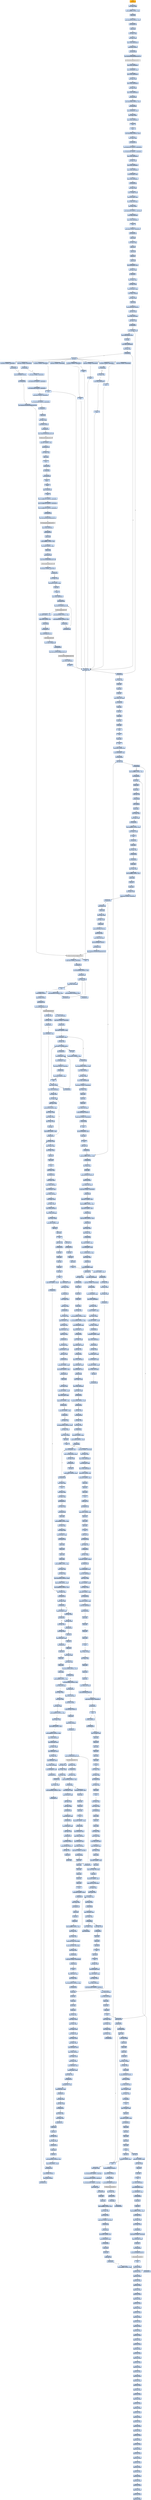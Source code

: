 digraph G {
node[shape=rectangle,style=filled,fillcolor=lightsteelblue,color=lightsteelblue]
bgcolor="transparent"
a0x004049c8pushl_ebp[label="start\npushl %ebp",fillcolor="orange",color="lightgrey"];
a0x004049c9movl_esp_ebp[label="0x004049c9\nmovl %esp, %ebp"];
a0x004049cbaddl_0xfffffff0UINT8_esp[label="0x004049cb\naddl $0xfffffff0<UINT8>, %esp"];
a0x004049cepushl_ebx[label="0x004049ce\npushl %ebx"];
a0x004049cfmovl_0x404978UINT32_eax[label="0x004049cf\nmovl $0x404978<UINT32>, %eax"];
a0x004049d4call_0x00403974[label="0x004049d4\ncall 0x00403974"];
a0x00403974pushl_ebx[label="0x00403974\npushl %ebx"];
a0x00403975movl_eax_ebx[label="0x00403975\nmovl %eax, %ebx"];
a0x00403977xorl_eax_eax[label="0x00403977\nxorl %eax, %eax"];
a0x00403979movl_eax_0x00405088[label="0x00403979\nmovl %eax, 0x00405088"];
a0x0040397epushl_0x0UINT8[label="0x0040397e\npushl $0x0<UINT8>"];
a0x00403980call_0x004038b0[label="0x00403980\ncall 0x004038b0"];
a0x004038b0jmp_GetModuleHandleA_kernel32_dll[label="0x004038b0\njmp GetModuleHandleA@kernel32.dll"];
GetModuleHandleA_kernel32_dll[label="GetModuleHandleA@kernel32.dll",fillcolor="lightgrey",color="lightgrey"];
a0x00403985movl_eax_0x00406650[label="0x00403985\nmovl %eax, 0x00406650"];
a0x0040398amovl_0x00406650_eax[label="0x0040398a\nmovl 0x00406650, %eax"];
a0x0040398fmovl_eax_0x00405090[label="0x0040398f\nmovl %eax, 0x00405090"];
a0x00403994xorl_eax_eax[label="0x00403994\nxorl %eax, %eax"];
a0x00403996movl_eax_0x00405094[label="0x00403996\nmovl %eax, 0x00405094"];
a0x0040399bxorl_eax_eax[label="0x0040399b\nxorl %eax, %eax"];
a0x0040399dmovl_eax_0x00405098[label="0x0040399d\nmovl %eax, 0x00405098"];
a0x004039a2call_0x00403968[label="0x004039a2\ncall 0x00403968"];
a0x00403968movl_0x40508cUINT32_eax[label="0x00403968\nmovl $0x40508c<UINT32>, %eax"];
a0x0040396dcall_0x00403680[label="0x0040396d\ncall 0x00403680"];
a0x00403680movl_0x00405020_edx[label="0x00403680\nmovl 0x00405020, %edx"];
a0x00403686movl_edx_eax_[label="0x00403686\nmovl %edx, (%eax)"];
a0x00403688movl_eax_0x00405020[label="0x00403688\nmovl %eax, 0x00405020"];
a0x0040368dret[label="0x0040368d\nret"];
a0x00403972ret[label="0x00403972\nret"];
a0x004039a7movl_0x40508cUINT32_edx[label="0x004039a7\nmovl $0x40508c<UINT32>, %edx"];
a0x004039acmovl_ebx_eax[label="0x004039ac\nmovl %ebx, %eax"];
a0x004039aecall_0x00402f78[label="0x004039ae\ncall 0x00402f78"];
a0x00402f78movl_0x40105cUINT32_0x00406010[label="0x00402f78\nmovl $0x40105c<UINT32>, 0x00406010"];
a0x00402f82movl_0x401064UINT32_0x00406014[label="0x00402f82\nmovl $0x401064<UINT32>, 0x00406014"];
a0x00402f8cmovl_eax_0x00406628[label="0x00402f8c\nmovl %eax, 0x00406628"];
a0x00402f91xorl_eax_eax[label="0x00402f91\nxorl %eax, %eax"];
a0x00402f93movl_eax_0x0040662c[label="0x00402f93\nmovl %eax, 0x0040662c"];
a0x00402f98movl_edx_0x00406630[label="0x00402f98\nmovl %edx, 0x00406630"];
a0x00402f9emovl_0x4edx__eax[label="0x00402f9e\nmovl 0x4(%edx), %eax"];
a0x00402fa1movl_eax_0x0040601c[label="0x00402fa1\nmovl %eax, 0x0040601c"];
a0x00402fa6call_0x00402e64[label="0x00402fa6\ncall 0x00402e64"];
a0x00402e64xorl_edx_edx[label="0x00402e64\nxorl %edx, %edx"];
a0x00402e66leal__12ebp__eax[label="0x00402e66\nleal -12(%ebp), %eax"];
a0x00402e69movl_fs_edx__ecx[label="0x00402e69\nmovl %fs:(%edx), %ecx"];
a0x00402e6cmovl_eax_fs_edx_[label="0x00402e6c\nmovl %eax, %fs:(%edx)"];
a0x00402e6fmovl_ecx_eax_[label="0x00402e6f\nmovl %ecx, (%eax)"];
a0x00402e71movl_0x402dc4UINT32_0x4eax_[label="0x00402e71\nmovl $0x402dc4<UINT32>, 0x4(%eax)"];
a0x00402e78movl_ebp_0x8eax_[label="0x00402e78\nmovl %ebp, 0x8(%eax)"];
a0x00402e7bmovl_eax_0x00406624[label="0x00402e7b\nmovl %eax, 0x00406624"];
a0x00402e80ret[label="0x00402e80\nret"];
a0x00402fabmovb_0x0UINT8_0x00406024[label="0x00402fab\nmovb $0x0<UINT8>, 0x00406024"];
a0x00402fb2call_0x00402f10[label="0x00402fb2\ncall 0x00402f10"];
a0x00402f10pushl_ebp[label="0x00402f10\npushl %ebp"];
a0x00402f11movl_esp_ebp[label="0x00402f11\nmovl %esp, %ebp"];
a0x00402f13pushl_ecx[label="0x00402f13\npushl %ecx"];
a0x00402f14pushl_ebx[label="0x00402f14\npushl %ebx"];
a0x00402f15pushl_esi[label="0x00402f15\npushl %esi"];
a0x00402f16pushl_edi[label="0x00402f16\npushl %edi"];
a0x00402f17movl_0x00406628_eax[label="0x00402f17\nmovl 0x00406628, %eax"];
a0x00402f1ctestl_eax_eax[label="0x00402f1c\ntestl %eax, %eax"];
a0x00402f1eje_0x00402f71[label="0x00402f1e\nje 0x00402f71"];
a0x00402f20movl_eax__edi[label="0x00402f20\nmovl (%eax), %edi"];
a0x00402f22xorl_ebx_ebx[label="0x00402f22\nxorl %ebx, %ebx"];
a0x00402f24movl_0x4eax__eax[label="0x00402f24\nmovl 0x4(%eax), %eax"];
a0x00402f27movl_eax__4ebp_[label="0x00402f27\nmovl %eax, -4(%ebp)"];
a0x00402f2axorl_eax_eax[label="0x00402f2a\nxorl %eax, %eax"];
a0x00402f2cpushl_ebp[label="0x00402f2c\npushl %ebp"];
a0x00402f2dpushl_0x402f5dUINT32[label="0x00402f2d\npushl $0x402f5d<UINT32>"];
a0x00402f32pushl_fs_eax_[label="0x00402f32\npushl %fs:(%eax)"];
a0x00402f35movl_esp_fs_eax_[label="0x00402f35\nmovl %esp, %fs:(%eax)"];
a0x00402f38cmpl_ebx_edi[label="0x00402f38\ncmpl %ebx, %edi"];
a0x00402f3ajle_0x00402f53[label="0x00402f3a\njle 0x00402f53"];
a0x00402f3cmovl__4ebp__eax[label="0x00402f3c\nmovl -4(%ebp), %eax"];
a0x00402f3fmovl_eaxebx8__esi[label="0x00402f3f\nmovl (%eax,%ebx,8), %esi"];
a0x00402f42incl_ebx[label="0x00402f42\nincl %ebx"];
a0x00402f43movl_ebx_0x0040662c[label="0x00402f43\nmovl %ebx, 0x0040662c"];
a0x00402f49testl_esi_esi[label="0x00402f49\ntestl %esi, %esi"];
a0x00402f4bje_0x00402f4f[label="0x00402f4b\nje 0x00402f4f"];
a0x00402f4dcall_esi[label="0x00402f4d\ncall %esi"];
a0x004039e8subl_0x1UINT8_0x00406654[label="0x004039e8\nsubl $0x1<UINT8>, 0x00406654"];
a0x004039efret[label="0x004039ef\nret"];
a0x00402f4fcmpl_ebx_edi[label="0x00402f4f\ncmpl %ebx, %edi"];
a0x00402f51jg_0x00402f3c[label="0x00402f51\njg 0x00402f3c"];
a0x004037e8subl_0x1UINT8_0x004065a4[label="0x004037e8\nsubl $0x1<UINT8>, 0x004065a4"];
a0x004037efjae_0x004038ae[label="0x004037ef\njae 0x004038ae"];
a0x004037f5movb_0x2UINT8_0x00405008[label="0x004037f5\nmovb $0x2<UINT8>, 0x00405008"];
a0x004037fcmovl_0x40105cUINT32_0x00406010[label="0x004037fc\nmovl $0x40105c<UINT32>, 0x00406010"];
a0x00403806movl_0x401064UINT32_0x00406014[label="0x00403806\nmovl $0x401064<UINT32>, 0x00406014"];
a0x00403810movb_0x2UINT8_0x00406036[label="0x00403810\nmovb $0x2<UINT8>, 0x00406036"];
a0x00403817movl_0x4035e0UINT32_0x00406000[label="0x00403817\nmovl $0x4035e0<UINT32>, 0x00406000"];
a0x00403821call_0x00402724[label="0x00403821\ncall 0x00402724"];
a0x00402724pushl_ebx[label="0x00402724\npushl %ebx"];
a0x00402725xorl_ebx_ebx[label="0x00402725\nxorl %ebx, %ebx"];
a0x00402727pushl_0x0UINT8[label="0x00402727\npushl $0x0<UINT8>"];
a0x00402729call_0x0040271c[label="0x00402729\ncall 0x0040271c"];
a0x0040271cjmp_GetKeyboardType_user32_dll[label="0x0040271c\njmp GetKeyboardType@user32.dll"];
GetKeyboardType_user32_dll[label="GetKeyboardType@user32.dll",fillcolor="lightgrey",color="lightgrey"];
a0x0040272ecmpl_0x7UINT8_eax[label="0x0040272e\ncmpl $0x7<UINT8>, %eax"];
a0x00402731jne_0x0040274f[label="0x00402731\njne 0x0040274f"];
a0x0040274fmovl_ebx_eax[label="0x0040274f\nmovl %ebx, %eax"];
a0x00402751popl_ebx[label="0x00402751\npopl %ebx"];
a0x00402752ret[label="0x00402752\nret"];
a0x00403826testb_al_al[label="0x00403826\ntestb %al, %al"];
a0x00403828je_0x0040382f[label="0x00403828\nje 0x0040382f"];
a0x0040382fcall_0x00402818[label="0x0040382f\ncall 0x00402818"];
a0x00402818fninit_[label="0x00402818\nfninit "];
a0x0040281afwait_[label="0x0040281a\nfwait "];
a0x0040281bfldcw_0x00405010[label="0x0040281b\nfldcw 0x00405010"];
a0x00402821ret[label="0x00402821\nret"];
a0x00403834movw_0xffffd7b0UINT16_0x0040603c[label="0x00403834\nmovw $0xffffd7b0<UINT16>, 0x0040603c"];
a0x0040383dmovw_0xffffd7b0UINT16_0x00406208[label="0x0040383d\nmovw $0xffffd7b0<UINT16>, 0x00406208"];
a0x00403846movw_0xffffd7b0UINT16_0x004063d4[label="0x00403846\nmovw $0xffffd7b0<UINT16>, 0x004063d4"];
a0x0040384fcall_0x0040109c[label="0x0040384f\ncall 0x0040109c"];
a0x0040109cjmp_GetCommandLineA_kernel32_dll[label="0x0040109c\njmp GetCommandLineA@kernel32.dll"];
GetCommandLineA_kernel32_dll[label="GetCommandLineA@kernel32.dll",fillcolor="lightgrey",color="lightgrey"];
a0x00403854movl_eax_0x0040602c[label="0x00403854\nmovl %eax, 0x0040602c"];
a0x00403859call_0x004010ec[label="0x00403859\ncall 0x004010ec"];
a0x004010ecpushl_ebx[label="0x004010ec\npushl %ebx"];
a0x004010edaddl_0xffffffbcUINT8_esp[label="0x004010ed\naddl $0xffffffbc<UINT8>, %esp"];
a0x004010f0movl_0xaUINT32_ebx[label="0x004010f0\nmovl $0xa<UINT32>, %ebx"];
a0x004010f5pushl_esp[label="0x004010f5\npushl %esp"];
a0x004010f6call_0x004010ac[label="0x004010f6\ncall 0x004010ac"];
a0x004010acjmp_GetStartupInfoA_kernel32_dll[label="0x004010ac\njmp GetStartupInfoA@kernel32.dll"];
GetStartupInfoA_kernel32_dll[label="GetStartupInfoA@kernel32.dll",fillcolor="lightgrey",color="lightgrey"];
a0x004010fbtestb_0x1UINT8_0x2cesp_[label="0x004010fb\ntestb $0x1<UINT8>, 0x2c(%esp)"];
a0x00401100je_0x00401107[label="0x00401100\nje 0x00401107"];
a0x00401107movl_ebx_eax[label="0x00401107\nmovl %ebx, %eax"];
a0x00401109addl_0x44UINT8_esp[label="0x00401109\naddl $0x44<UINT8>, %esp"];
a0x0040110cpopl_ebx[label="0x0040110c\npopl %ebx"];
a0x0040110dret[label="0x0040110d\nret"];
a0x0040385emovl_eax_0x00406028[label="0x0040385e\nmovl %eax, 0x00406028"];
a0x00403863call_0x004010e4[label="0x00403863\ncall 0x004010e4"];
a0x004010e4jmp_GetVersion_kernel32_dll[label="0x004010e4\njmp GetVersion@kernel32.dll"];
GetVersion_kernel32_dll[label="GetVersion@kernel32.dll",fillcolor="lightgrey",color="lightgrey"];
a0x00403868andl_0x80000000UINT32_eax[label="0x00403868\nandl $0x80000000<UINT32>, %eax"];
a0x0040386dcmpl_0x80000000UINT32_eax[label="0x0040386d\ncmpl $0x80000000<UINT32>, %eax"];
a0x00403872je_0x00403890[label="0x00403872\nje 0x00403890"];
a0x00403874call_0x004010e4[label="0x00403874\ncall 0x004010e4"];
a0x00403879andl_0xffUINT32_eax[label="0x00403879\nandl $0xff<UINT32>, %eax"];
a0x0040387ecmpw_0x4UINT8_ax[label="0x0040387e\ncmpw $0x4<UINT8>, %ax"];
a0x00403882ja_0x0040389a[label="0x00403882\nja 0x0040389a"];
a0x0040389acall_0x00403718[label="0x0040389a\ncall 0x00403718"];
a0x00403718jmp_GetACP_kernel32_dll[label="0x00403718\njmp GetACP@kernel32.dll"];
GetACP_kernel32_dll[label="GetACP@kernel32.dll",fillcolor="lightgrey",color="lightgrey"];
a0x0040389fmovl_eax_0x004065a8[label="0x0040389f\nmovl %eax, 0x004065a8"];
a0x004038a4call_0x004010dc[label="0x004038a4\ncall 0x004010dc"];
a0x004010dcjmp_GetCurrentThreadId_kernel32_dll[label="0x004010dc\njmp GetCurrentThreadId@kernel32.dll"];
GetCurrentThreadId_kernel32_dll[label="GetCurrentThreadId@kernel32.dll",fillcolor="lightgrey",color="lightgrey"];
a0x004038a9movl_eax_0x00406020[label="0x004038a9\nmovl %eax, 0x00406020"];
a0x004038aeret[label="0x004038ae\nret"];
a0x00403a20subl_0x1UINT8_0x0040665c[label="0x00403a20\nsubl $0x1<UINT8>, 0x0040665c"];
a0x00403a27ret[label="0x00403a27\nret"];
a0x00403accsubl_0x1UINT8_0x00406660[label="0x00403acc\nsubl $0x1<UINT8>, 0x00406660"];
a0x00403ad3jae_0x00403adc[label="0x00403ad3\njae 0x00403adc"];
a0x00403ad5xorl_eax_eax[label="0x00403ad5\nxorl %eax, %eax"];
a0x00403ad7movl_eax_0x00406664[label="0x00403ad7\nmovl %eax, 0x00406664"];
a0x00403adcret[label="0x00403adc\nret"];
a0x00403bc8subl_0x1UINT8_0x00406668[label="0x00403bc8\nsubl $0x1<UINT8>, 0x00406668"];
a0x00403bcfret[label="0x00403bcf\nret"];
a0x00403ce0subl_0x1UINT8_0x0040666c[label="0x00403ce0\nsubl $0x1<UINT8>, 0x0040666c"];
a0x00403ce7ret[label="0x00403ce7\nret"];
a0x00404258subl_0x1UINT8_0x00406800[label="0x00404258\nsubl $0x1<UINT8>, 0x00406800"];
a0x0040425fret[label="0x0040425f\nret"];
a0x00404400subl_0x1UINT8_0x00406804[label="0x00404400\nsubl $0x1<UINT8>, 0x00406804"];
a0x00404407jae_0x00404413[label="0x00404407\njae 0x00404413"];
a0x00404409pushl_0x406808UINT32[label="0x00404409\npushl $0x406808<UINT32>"];
a0x0040440ecall_0x00403a58[label="0x0040440e\ncall 0x00403a58"];
a0x00403a58jmp_InitializeCriticalSection_kernel32_dll[label="0x00403a58\njmp InitializeCriticalSection@kernel32.dll"];
InitializeCriticalSection_kernel32_dll[label="InitializeCriticalSection@kernel32.dll",fillcolor="lightgrey",color="lightgrey"];
a0x00404413ret[label="0x00404413\nret"];
a0x00402f53xorl_eax_eax[label="0x00402f53\nxorl %eax, %eax"];
a0x00402f55popl_edx[label="0x00402f55\npopl %edx"];
a0x00402f56popl_ecx[label="0x00402f56\npopl %ecx"];
a0x00402f57popl_ecx[label="0x00402f57\npopl %ecx"];
a0x00402f58movl_edx_fs_eax_[label="0x00402f58\nmovl %edx, %fs:(%eax)"];
a0x00402f5bjmp_0x00402f71[label="0x00402f5b\njmp 0x00402f71"];
a0x00402f71popl_edi[label="0x00402f71\npopl %edi"];
a0x00402f72popl_esi[label="0x00402f72\npopl %esi"];
a0x00402f73popl_ebx[label="0x00402f73\npopl %ebx"];
a0x00402f74popl_ecx[label="0x00402f74\npopl %ecx"];
a0x00402f75popl_ebp[label="0x00402f75\npopl %ebp"];
a0x00402f76ret[label="0x00402f76\nret"];
a0x00402fb7ret[label="0x00402fb7\nret"];
a0x004039b3popl_ebx[label="0x004039b3\npopl %ebx"];
a0x004039b4ret[label="0x004039b4\nret"];
a0x004049d9movb_0x1UINT8_dl[label="0x004049d9\nmovb $0x1<UINT8>, %dl"];
a0x004049dbmovl_0x00403bd0_eax[label="0x004049db\nmovl 0x00403bd0, %eax"];
a0x004049e0call_0x0040285c[label="0x004049e0\ncall 0x0040285c"];
a0x0040285ctestb_dl_dl[label="0x0040285c\ntestb %dl, %dl"];
a0x0040285eje_0x00402868[label="0x0040285e\nje 0x00402868"];
a0x00402860addl_0xfffffff0UINT8_esp[label="0x00402860\naddl $0xfffffff0<UINT8>, %esp"];
a0x00402863call_0x0040297c[label="0x00402863\ncall 0x0040297c"];
a0x0040297cpushl_edx[label="0x0040297c\npushl %edx"];
a0x0040297dpushl_ecx[label="0x0040297d\npushl %ecx"];
a0x0040297epushl_ebx[label="0x0040297e\npushl %ebx"];
a0x0040297ftestb_dl_dl[label="0x0040297f\ntestb %dl, %dl"];
a0x00402981jl_0x00402986[label="0x00402981\njl 0x00402986"];
a0x00402983call__12eax_[label="0x00402983\ncall -12(%eax)"];
a0x00402824pushl_ebx[label="0x00402824\npushl %ebx"];
a0x00402825movl_eax_ebx[label="0x00402825\nmovl %eax, %ebx"];
a0x00402827movl_ebx_eax[label="0x00402827\nmovl %ebx, %eax"];
a0x00402829call_0x00402854[label="0x00402829\ncall 0x00402854"];
a0x00402854addl_0xffffffd8UINT8_eax[label="0x00402854\naddl $0xffffffd8<UINT8>, %eax"];
a0x00402857movl_eax__eax[label="0x00402857\nmovl (%eax), %eax"];
a0x00402859ret[label="0x00402859\nret"];
a0x0040282ecall_0x004024ac[label="0x0040282e\ncall 0x004024ac"];
a0x004024acpushl_ebx[label="0x004024ac\npushl %ebx"];
a0x004024adtestl_eax_eax[label="0x004024ad\ntestl %eax, %eax"];
a0x004024afjle_0x004024c6[label="0x004024af\njle 0x004024c6"];
a0x004024b1call_0x00405028[label="0x004024b1\ncall 0x00405028"];
a0x00401ed8pushl_ebp[label="0x00401ed8\npushl %ebp"];
a0x00401ed9movl_esp_ebp[label="0x00401ed9\nmovl %esp, %ebp"];
a0x00401edbaddl_0xfffffff8UINT8_esp[label="0x00401edb\naddl $0xfffffff8<UINT8>, %esp"];
a0x00401edepushl_ebx[label="0x00401ede\npushl %ebx"];
a0x00401edfpushl_esi[label="0x00401edf\npushl %esi"];
a0x00401ee0pushl_edi[label="0x00401ee0\npushl %edi"];
a0x00401ee1movl_eax_ebx[label="0x00401ee1\nmovl %eax, %ebx"];
a0x00401ee3cmpb_0x0UINT8_0x004065ac[label="0x00401ee3\ncmpb $0x0<UINT8>, 0x004065ac"];
a0x00401eeajne_0x00401ef5[label="0x00401eea\njne 0x00401ef5"];
a0x00401eeccall_0x004017e4[label="0x00401eec\ncall 0x004017e4"];
a0x004017e4pushl_ebp[label="0x004017e4\npushl %ebp"];
a0x004017e5movl_esp_ebp[label="0x004017e5\nmovl %esp, %ebp"];
a0x004017e7xorl_edx_edx[label="0x004017e7\nxorl %edx, %edx"];
a0x004017e9pushl_ebp[label="0x004017e9\npushl %ebp"];
a0x004017eapushl_0x40189aUINT32[label="0x004017ea\npushl $0x40189a<UINT32>"];
a0x004017efpushl_fs_edx_[label="0x004017ef\npushl %fs:(%edx)"];
a0x004017f2movl_esp_fs_edx_[label="0x004017f2\nmovl %esp, %fs:(%edx)"];
a0x004017f5pushl_0x4065b4UINT32[label="0x004017f5\npushl $0x4065b4<UINT32>"];
a0x004017facall_0x00401130[label="0x004017fa\ncall 0x00401130"];
a0x00401130jmp_InitializeCriticalSection_kernel32_dll[label="0x00401130\njmp InitializeCriticalSection@kernel32.dll"];
a0x004017ffcmpb_0x0UINT8_0x00406035[label="0x004017ff\ncmpb $0x0<UINT8>, 0x00406035"];
a0x00401806je_0x00401812[label="0x00401806\nje 0x00401812"];
a0x00401812movl_0x4065d4UINT32_eax[label="0x00401812\nmovl $0x4065d4<UINT32>, %eax"];
a0x00401817call_0x004011a0[label="0x00401817\ncall 0x004011a0"];
a0x004011a0movl_eax_eax_[label="0x004011a0\nmovl %eax, (%eax)"];
a0x004011a2movl_eax_0x4eax_[label="0x004011a2\nmovl %eax, 0x4(%eax)"];
a0x004011a5ret[label="0x004011a5\nret"];
a0x0040181cmovl_0x4065e4UINT32_eax[label="0x0040181c\nmovl $0x4065e4<UINT32>, %eax"];
a0x00401821call_0x004011a0[label="0x00401821\ncall 0x004011a0"];
a0x00401826movl_0x406610UINT32_eax[label="0x00401826\nmovl $0x406610<UINT32>, %eax"];
a0x0040182bcall_0x004011a0[label="0x0040182b\ncall 0x004011a0"];
a0x00401830pushl_0xff8UINT32[label="0x00401830\npushl $0xff8<UINT32>"];
a0x00401835pushl_0x0UINT8[label="0x00401835\npushl $0x0<UINT8>"];
a0x00401837call_0x00401110[label="0x00401837\ncall 0x00401110"];
a0x00401110jmp_LocalAlloc_kernel32_dll[label="0x00401110\njmp LocalAlloc@kernel32.dll"];
LocalAlloc_kernel32_dll[label="LocalAlloc@kernel32.dll",fillcolor="lightgrey",color="lightgrey"];
a0x0040183cmovl_eax_0x0040660c[label="0x0040183c\nmovl %eax, 0x0040660c"];
a0x00401841cmpl_0x0UINT8_0x0040660c[label="0x00401841\ncmpl $0x0<UINT8>, 0x0040660c"];
a0x00401848je_0x00401879[label="0x00401848\nje 0x00401879"];
a0x0040184amovl_0x3UINT32_eax[label="0x0040184a\nmovl $0x3<UINT32>, %eax"];
a0x0040184fmovl_0x0040660c_edx[label="0x0040184f\nmovl 0x0040660c, %edx"];
a0x00401855xorl_ecx_ecx[label="0x00401855\nxorl %ecx, %ecx"];
a0x00401857movl_ecx__12edxeax4_[label="0x00401857\nmovl %ecx, -12(%edx,%eax,4)"];
a0x0040189ajmp_0x00402c50[label="0x0040189a\njmp 0x00402c50"];
a0x00402c50movl_0x4esp__eax[label="0x00402c50\nmovl 0x4(%esp), %eax"];
a0x00402c54movl_0x8esp__edx[label="0x00402c54\nmovl 0x8(%esp), %edx"];
a0x00402c58testl_0x6UINT32_0x4eax_[label="0x00402c58\ntestl $0x6<UINT32>, 0x4(%eax)"];
a0x00402c5fje_0x00402c80[label="0x00402c5f\nje 0x00402c80"];
a0x00402c80movl_0x1UINT32_eax[label="0x00402c80\nmovl $0x1<UINT32>, %eax"];
a0x00402c85ret[label="0x00402c85\nret"];
a0x0040185bincl_eax[label="0x0040185b\nincl %eax"];
a0x0040185ccmpl_0x401UINT32_eax[label="0x0040185c\ncmpl $0x401<UINT32>, %eax"];
a0x00401861jne_0x0040184f[label="0x00401861\njne 0x0040184f"];
a0x00401863movl_0x4065f4UINT32_eax[label="0x00401863\nmovl $0x4065f4<UINT32>, %eax"];
a0x00401868movl_eax_0x4eax_[label="0x00401868\nmovl %eax, 0x4(%eax)"];
a0x0040186bmovl_eax_eax_[label="0x0040186b\nmovl %eax, (%eax)"];
a0x0040186dmovl_eax_0x00406600[label="0x0040186d\nmovl %eax, 0x00406600"];
a0x00401872movb_0x1UINT8_0x004065ac[label="0x00401872\nmovb $0x1<UINT8>, 0x004065ac"];
a0x00401879xorl_eax_eax[label="0x00401879\nxorl %eax, %eax"];
a0x0040187bpopl_edx[label="0x0040187b\npopl %edx"];
a0x0040187cpopl_ecx[label="0x0040187c\npopl %ecx"];
a0x0040187dpopl_ecx[label="0x0040187d\npopl %ecx"];
a0x0040187emovl_edx_fs_eax_[label="0x0040187e\nmovl %edx, %fs:(%eax)"];
a0x00401881pushl_0x4018a1UINT32[label="0x00401881\npushl $0x4018a1<UINT32>"];
a0x00401886cmpb_0x0UINT8_0x00406035[label="0x00401886\ncmpb $0x0<UINT8>, 0x00406035"];
a0x0040188dje_0x00401899[label="0x0040188d\nje 0x00401899"];
a0x00401899ret[label="0x00401899\nret"];
a0x004018a1movzbl_0x004065ac_eax[label="0x004018a1\nmovzbl 0x004065ac, %eax"];
a0x004018a8popl_ebp[label="0x004018a8\npopl %ebp"];
a0x004018a9ret[label="0x004018a9\nret"];
a0x00401ef1testb_al_al[label="0x00401ef1\ntestb %al, %al"];
a0x00401ef3je_0x00401efd[label="0x00401ef3\nje 0x00401efd"];
a0x00401ef5cmpl_0x7ffffff8UINT32_ebx[label="0x00401ef5\ncmpl $0x7ffffff8<UINT32>, %ebx"];
a0x00401efbjle_0x00401f07[label="0x00401efb\njle 0x00401f07"];
a0x00401f07xorl_ecx_ecx[label="0x00401f07\nxorl %ecx, %ecx"];
a0x00401f09pushl_ebp[label="0x00401f09\npushl %ebp"];
a0x00401f0apushl_0x402054UINT32[label="0x00401f0a\npushl $0x402054<UINT32>"];
a0x00401f0fpushl_fs_ecx_[label="0x00401f0f\npushl %fs:(%ecx)"];
a0x00401f12movl_esp_fs_ecx_[label="0x00401f12\nmovl %esp, %fs:(%ecx)"];
a0x00401f15cmpb_0x0UINT8_0x00406035[label="0x00401f15\ncmpb $0x0<UINT8>, 0x00406035"];
a0x00401f1cje_0x00401f28[label="0x00401f1c\nje 0x00401f28"];
a0x00401f28addl_0x7UINT8_ebx[label="0x00401f28\naddl $0x7<UINT8>, %ebx"];
a0x00401f2bandl_0xfffffffcUINT8_ebx[label="0x00401f2b\nandl $0xfffffffc<UINT8>, %ebx"];
a0x00401f2ecmpl_0xcUINT8_ebx[label="0x00401f2e\ncmpl $0xc<UINT8>, %ebx"];
a0x00401f31jnl_0x00401f38[label="0x00401f31\njnl 0x00401f38"];
a0x00401f38cmpl_0x1000UINT32_ebx[label="0x00401f38\ncmpl $0x1000<UINT32>, %ebx"];
a0x00401f3ejg_0x00401fd7[label="0x00401f3e\njg 0x00401fd7"];
a0x00401f44movl_ebx_eax[label="0x00401f44\nmovl %ebx, %eax"];
a0x00401f46testl_eax_eax[label="0x00401f46\ntestl %eax, %eax"];
a0x00401f48jns_0x00401f4d[label="0x00401f48\njns 0x00401f4d"];
a0x00401f4dsarl_0x2UINT8_eax[label="0x00401f4d\nsarl $0x2<UINT8>, %eax"];
a0x00401f50movl_0x0040660c_edx[label="0x00401f50\nmovl 0x0040660c, %edx"];
a0x00401f56movl__12edxeax4__edx[label="0x00401f56\nmovl -12(%edx,%eax,4), %edx"];
a0x00401f5atestl_edx_edx[label="0x00401f5a\ntestl %edx, %edx"];
a0x00401f5cje_0x00401fd7[label="0x00401f5c\nje 0x00401fd7"];
a0x00401fd7cmpl_0x00406604_ebx[label="0x00401fd7\ncmpl 0x00406604, %ebx"];
a0x00401fddjg_0x00402029[label="0x00401fdd\njg 0x00402029"];
a0x00402029movl_ebx_eax[label="0x00402029\nmovl %ebx, %eax"];
a0x0040202bcall_0x00401de4[label="0x0040202b\ncall 0x00401de4"];
a0x00401de4pushl_ebx[label="0x00401de4\npushl %ebx"];
a0x00401de5pushl_esi[label="0x00401de5\npushl %esi"];
a0x00401de6pushl_edi[label="0x00401de6\npushl %edi"];
a0x00401de7pushl_ebp[label="0x00401de7\npushl %ebp"];
a0x00401de8movl_eax_esi[label="0x00401de8\nmovl %eax, %esi"];
a0x00401deamovl_0x406600UINT32_edi[label="0x00401dea\nmovl $0x406600<UINT32>, %edi"];
a0x00401defmovl_0x406604UINT32_ebp[label="0x00401def\nmovl $0x406604<UINT32>, %ebp"];
a0x00401df4movl_0x004065f8_ebx[label="0x00401df4\nmovl 0x004065f8, %ebx"];
a0x00401dfacmpl_0x8ebx__esi[label="0x00401dfa\ncmpl 0x8(%ebx), %esi"];
a0x00401dfdjle_0x00401e87[label="0x00401dfd\njle 0x00401e87"];
a0x00401e03movl_edi__ebx[label="0x00401e03\nmovl (%edi), %ebx"];
a0x00401e05movl_0x8ebx__eax[label="0x00401e05\nmovl 0x8(%ebx), %eax"];
a0x00401e08cmpl_eax_esi[label="0x00401e08\ncmpl %eax, %esi"];
a0x00401e0ajle_0x00401e87[label="0x00401e0a\njle 0x00401e87"];
a0x00401e0cmovl_esi_0x8ebx_[label="0x00401e0c\nmovl %esi, 0x8(%ebx)"];
a0x00401e0fmovl_0x4ebx__ebx[label="0x00401e0f\nmovl 0x4(%ebx), %ebx"];
a0x00401e12cmpl_0x8ebx__esi[label="0x00401e12\ncmpl 0x8(%ebx), %esi"];
a0x00401e15jg_0x00401e0f[label="0x00401e15\njg 0x00401e0f"];
a0x00401e17movl_edi__edx[label="0x00401e17\nmovl (%edi), %edx"];
a0x00401e19movl_eax_0x8edx_[label="0x00401e19\nmovl %eax, 0x8(%edx)"];
a0x00401e1ccmpl_edi__ebx[label="0x00401e1c\ncmpl (%edi), %ebx"];
a0x00401e1eje_0x00401e24[label="0x00401e1e\nje 0x00401e24"];
a0x00401e24cmpl_0x1000UINT32_esi[label="0x00401e24\ncmpl $0x1000<UINT32>, %esi"];
a0x00401e2ajg_0x00401e39[label="0x00401e2a\njg 0x00401e39"];
a0x00401e2cmovl_esi_eax[label="0x00401e2c\nmovl %esi, %eax"];
a0x00401e2ecall_0x00401db8[label="0x00401e2e\ncall 0x00401db8"];
a0x00401db8xorl_edx_edx[label="0x00401db8\nxorl %edx, %edx"];
a0x00401dbatestl_eax_eax[label="0x00401dba\ntestl %eax, %eax"];
a0x00401dbcjns_0x00401dc1[label="0x00401dbc\njns 0x00401dc1"];
a0x00401dc1sarl_0x2UINT8_eax[label="0x00401dc1\nsarl $0x2<UINT8>, %eax"];
a0x00401dc4cmpl_0x400UINT32_eax[label="0x00401dc4\ncmpl $0x400<UINT32>, %eax"];
a0x00401dc9jg_0x00401de1[label="0x00401dc9\njg 0x00401de1"];
a0x00401dcbmovl_0x0040660c_edx[label="0x00401dcb\nmovl 0x0040660c, %edx"];
a0x00401dd1movl__12edxeax4__edx[label="0x00401dd1\nmovl -12(%edx,%eax,4), %edx"];
a0x00401dd5testl_edx_edx[label="0x00401dd5\ntestl %edx, %edx"];
a0x00401dd7jne_0x00401de1[label="0x00401dd7\njne 0x00401de1"];
a0x00401dd9incl_eax[label="0x00401dd9\nincl %eax"];
a0x00401ddacmpl_0x401UINT32_eax[label="0x00401dda\ncmpl $0x401<UINT32>, %eax"];
a0x00401ddfjne_0x00401dcb[label="0x00401ddf\njne 0x00401dcb"];
a0x00401de1movl_edx_eax[label="0x00401de1\nmovl %edx, %eax"];
a0x00401de3ret[label="0x00401de3\nret"];
a0x00401e33movl_eax_ebx[label="0x00401e33\nmovl %eax, %ebx"];
a0x00401e35testl_ebx_ebx[label="0x00401e35\ntestl %ebx, %ebx"];
a0x00401e37jne_0x00401e87[label="0x00401e37\njne 0x00401e87"];
a0x00401e39movl_esi_eax[label="0x00401e39\nmovl %esi, %eax"];
a0x00401e3bcall_0x00401d58[label="0x00401e3b\ncall 0x00401d58"];
a0x00401d58pushl_ebx[label="0x00401d58\npushl %ebx"];
a0x00401d59addl_0xfffffff8UINT8_esp[label="0x00401d59\naddl $0xfffffff8<UINT8>, %esp"];
a0x00401d5cmovl_eax_ebx[label="0x00401d5c\nmovl %eax, %ebx"];
a0x00401d5emovl_esp_edx[label="0x00401d5e\nmovl %esp, %edx"];
a0x00401d60leal_0x4ebx__eax[label="0x00401d60\nleal 0x4(%ebx), %eax"];
a0x00401d63call_0x004015a4[label="0x00401d63\ncall 0x004015a4"];
a0x004015a4pushl_ebx[label="0x004015a4\npushl %ebx"];
a0x004015a5pushl_esi[label="0x004015a5\npushl %esi"];
a0x004015a6pushl_edi[label="0x004015a6\npushl %edi"];
a0x004015a7pushl_ebp[label="0x004015a7\npushl %ebp"];
a0x004015a8addl_0xfffffff8UINT8_esp[label="0x004015a8\naddl $0xfffffff8<UINT8>, %esp"];
a0x004015abmovl_edx_esi[label="0x004015ab\nmovl %edx, %esi"];
a0x004015admovl_eax_edi[label="0x004015ad\nmovl %eax, %edi"];
a0x004015afmovl_0x4065e4UINT32_ebp[label="0x004015af\nmovl $0x4065e4<UINT32>, %ebp"];
a0x004015b4addl_0x3fffUINT32_edi[label="0x004015b4\naddl $0x3fff<UINT32>, %edi"];
a0x004015baandl_0xffffc000UINT32_edi[label="0x004015ba\nandl $0xffffc000<UINT32>, %edi"];
a0x004015c0movl_ebp__ebx[label="0x004015c0\nmovl (%ebp), %ebx"];
a0x004015c3jmp_0x004015f8[label="0x004015c3\njmp 0x004015f8"];
a0x004015f8cmpl_ebp_ebx[label="0x004015f8\ncmpl %ebp, %ebx"];
a0x004015fajne_0x004015c5[label="0x004015fa\njne 0x004015c5"];
a0x004015fcmovl_esi_edx[label="0x004015fc\nmovl %esi, %edx"];
a0x004015femovl_edi_eax[label="0x004015fe\nmovl %edi, %eax"];
a0x00401600call_0x004012f4[label="0x00401600\ncall 0x004012f4"];
a0x004012f4pushl_ebx[label="0x004012f4\npushl %ebx"];
a0x004012f5pushl_esi[label="0x004012f5\npushl %esi"];
a0x004012f6pushl_edi[label="0x004012f6\npushl %edi"];
a0x004012f7movl_edx_ebx[label="0x004012f7\nmovl %edx, %ebx"];
a0x004012f9movl_eax_esi[label="0x004012f9\nmovl %eax, %esi"];
a0x004012fbcmpl_0x100000UINT32_esi[label="0x004012fb\ncmpl $0x100000<UINT32>, %esi"];
a0x00401301jnl_0x0040130a[label="0x00401301\njnl 0x0040130a"];
a0x00401303movl_0x100000UINT32_esi[label="0x00401303\nmovl $0x100000<UINT32>, %esi"];
a0x00401308jmp_0x00401316[label="0x00401308\njmp 0x00401316"];
a0x00401316movl_esi_0x4ebx_[label="0x00401316\nmovl %esi, 0x4(%ebx)"];
a0x00401319pushl_0x1UINT8[label="0x00401319\npushl $0x1<UINT8>"];
a0x0040131bpushl_0x2000UINT32[label="0x0040131b\npushl $0x2000<UINT32>"];
a0x00401320pushl_esi[label="0x00401320\npushl %esi"];
a0x00401321pushl_0x0UINT8[label="0x00401321\npushl $0x0<UINT8>"];
a0x00401323call_0x00401120[label="0x00401323\ncall 0x00401120"];
a0x00401120jmp_VirtualAlloc_kernel32_dll[label="0x00401120\njmp VirtualAlloc@kernel32.dll"];
VirtualAlloc_kernel32_dll[label="VirtualAlloc@kernel32.dll",fillcolor="lightgrey",color="lightgrey"];
a0x00401328movl_eax_edi[label="0x00401328\nmovl %eax, %edi"];
a0x0040132amovl_edi_ebx_[label="0x0040132a\nmovl %edi, (%ebx)"];
a0x0040132ctestl_edi_edi[label="0x0040132c\ntestl %edi, %edi"];
a0x0040132eje_0x00401353[label="0x0040132e\nje 0x00401353"];
a0x00401330movl_ebx_edx[label="0x00401330\nmovl %ebx, %edx"];
a0x00401332movl_0x4065d4UINT32_eax[label="0x00401332\nmovl $0x4065d4<UINT32>, %eax"];
a0x00401337call_0x004011a8[label="0x00401337\ncall 0x004011a8"];
a0x004011a8pushl_ebx[label="0x004011a8\npushl %ebx"];
a0x004011a9pushl_esi[label="0x004011a9\npushl %esi"];
a0x004011aamovl_edx_esi[label="0x004011aa\nmovl %edx, %esi"];
a0x004011acmovl_eax_ebx[label="0x004011ac\nmovl %eax, %ebx"];
a0x004011aecall_0x00401150[label="0x004011ae\ncall 0x00401150"];
a0x00401150pushl_ebx[label="0x00401150\npushl %ebx"];
a0x00401151pushl_esi[label="0x00401151\npushl %esi"];
a0x00401152movl_0x4065d0UINT32_esi[label="0x00401152\nmovl $0x4065d0<UINT32>, %esi"];
a0x00401157cmpl_0x0UINT8_esi_[label="0x00401157\ncmpl $0x0<UINT8>, (%esi)"];
a0x0040115ajne_0x00401196[label="0x0040115a\njne 0x00401196"];
a0x0040115cpushl_0x644UINT32[label="0x0040115c\npushl $0x644<UINT32>"];
a0x00401161pushl_0x0UINT8[label="0x00401161\npushl $0x0<UINT8>"];
a0x00401163call_0x00401110[label="0x00401163\ncall 0x00401110"];
a0x00401168movl_eax_ecx[label="0x00401168\nmovl %eax, %ecx"];
a0x0040116atestl_ecx_ecx[label="0x0040116a\ntestl %ecx, %ecx"];
a0x0040116cjne_0x00401173[label="0x0040116c\njne 0x00401173"];
a0x00401173movl_0x004065cc_eax[label="0x00401173\nmovl 0x004065cc, %eax"];
a0x00401178movl_eax_ecx_[label="0x00401178\nmovl %eax, (%ecx)"];
a0x00402054jmp_0x00402c50[label="0x00402054\njmp 0x00402c50"];
a0x0040117amovl_ecx_0x004065cc[label="0x0040117a\nmovl %ecx, 0x004065cc"];
a0x00401180xorl_edx_edx[label="0x00401180\nxorl %edx, %edx"];
a0x00401182movl_edx_eax[label="0x00401182\nmovl %edx, %eax"];
a0x00401184addl_eax_eax[label="0x00401184\naddl %eax, %eax"];
a0x00401186leal_0x4ecxeax8__eax[label="0x00401186\nleal 0x4(%ecx,%eax,8), %eax"];
a0x0040118amovl_esi__ebx[label="0x0040118a\nmovl (%esi), %ebx"];
a0x0040118cmovl_ebx_eax_[label="0x0040118c\nmovl %ebx, (%eax)"];
a0x0040118emovl_eax_esi_[label="0x0040118e\nmovl %eax, (%esi)"];
a0x00401190incl_edx[label="0x00401190\nincl %edx"];
a0x00401191cmpl_0x64UINT8_edx[label="0x00401191\ncmpl $0x64<UINT8>, %edx"];
a0x00401194jne_0x00401182[label="0x00401194\njne 0x00401182"];
a0x00401196movl_esi__eax[label="0x00401196\nmovl (%esi), %eax"];
a0x00401198movl_eax__edx[label="0x00401198\nmovl (%eax), %edx"];
a0x0040119amovl_edx_esi_[label="0x0040119a\nmovl %edx, (%esi)"];
a0x0040119cpopl_esi[label="0x0040119c\npopl %esi"];
a0x0040119dpopl_ebx[label="0x0040119d\npopl %ebx"];
a0x0040119eret[label="0x0040119e\nret"];
a0x004011b3testl_eax_eax[label="0x004011b3\ntestl %eax, %eax"];
a0x004011b5jne_0x004011bc[label="0x004011b5\njne 0x004011bc"];
a0x004011bcmovl_esi__edx[label="0x004011bc\nmovl (%esi), %edx"];
a0x004011bemovl_edx_0x8eax_[label="0x004011be\nmovl %edx, 0x8(%eax)"];
a0x004011c1movl_0x4esi__edx[label="0x004011c1\nmovl 0x4(%esi), %edx"];
a0x004011c4movl_edx_0xceax_[label="0x004011c4\nmovl %edx, 0xc(%eax)"];
a0x004011c7movl_ebx__edx[label="0x004011c7\nmovl (%ebx), %edx"];
a0x004011c9movl_edx_eax_[label="0x004011c9\nmovl %edx, (%eax)"];
a0x004011cbmovl_ebx_0x4eax_[label="0x004011cb\nmovl %ebx, 0x4(%eax)"];
a0x004011cemovl_eax_0x4edx_[label="0x004011ce\nmovl %eax, 0x4(%edx)"];
a0x004011d1movl_eax_ebx_[label="0x004011d1\nmovl %eax, (%ebx)"];
a0x004011d3movb_0x1UINT8_al[label="0x004011d3\nmovb $0x1<UINT8>, %al"];
a0x004011d5popl_esi[label="0x004011d5\npopl %esi"];
a0x004011d6popl_ebx[label="0x004011d6\npopl %ebx"];
a0x004011d7ret[label="0x004011d7\nret"];
a0x0040133ctestb_al_al[label="0x0040133c\ntestb %al, %al"];
a0x0040133ejne_0x00401353[label="0x0040133e\njne 0x00401353"];
a0x00401353popl_edi[label="0x00401353\npopl %edi"];
a0x00401354popl_esi[label="0x00401354\npopl %esi"];
a0x00401355popl_ebx[label="0x00401355\npopl %ebx"];
a0x00401356ret[label="0x00401356\nret"];
a0x00401605cmpl_0x0UINT8_esi_[label="0x00401605\ncmpl $0x0<UINT8>, (%esi)"];
a0x00401608je_0x0040162b[label="0x00401608\nje 0x0040162b"];
a0x0040160amovl_esp_ecx[label="0x0040160a\nmovl %esp, %ecx"];
a0x0040160cmovl_esi_edx[label="0x0040160c\nmovl %esi, %edx"];
a0x0040160emovl_ebp_eax[label="0x0040160e\nmovl %ebp, %eax"];
a0x00401610call_0x004011f0[label="0x00401610\ncall 0x004011f0"];
a0x004011f0pushl_ebx[label="0x004011f0\npushl %ebx"];
a0x004011f1pushl_esi[label="0x004011f1\npushl %esi"];
a0x004011f2pushl_edi[label="0x004011f2\npushl %edi"];
a0x004011f3pushl_ebp[label="0x004011f3\npushl %ebp"];
a0x004011f4pushl_ecx[label="0x004011f4\npushl %ecx"];
a0x004011f5movl_ecx_esi[label="0x004011f5\nmovl %ecx, %esi"];
a0x004011f7movl_edx_esp_[label="0x004011f7\nmovl %edx, (%esp)"];
a0x004011famovl_eax_ebp[label="0x004011fa\nmovl %eax, %ebp"];
a0x004011fcmovl_ebp__ebx[label="0x004011fc\nmovl (%ebp), %ebx"];
a0x004011ffmovl_esp__eax[label="0x004011ff\nmovl (%esp), %eax"];
a0x00401202movl_eax__edx[label="0x00401202\nmovl (%eax), %edx"];
a0x00401204movl_edx_esi_[label="0x00401204\nmovl %edx, (%esi)"];
a0x00401206movl_0x4eax__edx[label="0x00401206\nmovl 0x4(%eax), %edx"];
a0x00401209movl_edx_0x4esi_[label="0x00401209\nmovl %edx, 0x4(%esi)"];
a0x0040120cmovl_ebx__edi[label="0x0040120c\nmovl (%ebx), %edi"];
a0x0040120emovl_esi__eax[label="0x0040120e\nmovl (%esi), %eax"];
a0x00401210movl_0x8ebx__edx[label="0x00401210\nmovl 0x8(%ebx), %edx"];
a0x00401213addl_0xcebx__edx[label="0x00401213\naddl 0xc(%ebx), %edx"];
a0x00401216cmpl_edx_eax[label="0x00401216\ncmpl %edx, %eax"];
a0x00401218jne_0x0040122e[label="0x00401218\njne 0x0040122e"];
a0x0040122eaddl_0x4esi__eax[label="0x0040122e\naddl 0x4(%esi), %eax"];
a0x00401231cmpl_0x8ebx__eax[label="0x00401231\ncmpl 0x8(%ebx), %eax"];
a0x00401234jne_0x00401243[label="0x00401234\njne 0x00401243"];
a0x00401243movl_edi_ebx[label="0x00401243\nmovl %edi, %ebx"];
a0x00401245cmpl_ebx_ebp[label="0x00401245\ncmpl %ebx, %ebp"];
a0x00401247jne_0x0040120c[label="0x00401247\njne 0x0040120c"];
a0x00401249movl_esi_edx[label="0x00401249\nmovl %esi, %edx"];
a0x0040124bmovl_ebp_eax[label="0x0040124b\nmovl %ebp, %eax"];
a0x0040124dcall_0x004011a8[label="0x0040124d\ncall 0x004011a8"];
a0x00401252testb_al_al[label="0x00401252\ntestb %al, %al"];
a0x00401254jne_0x0040125a[label="0x00401254\njne 0x0040125a"];
a0x0040125apopl_edx[label="0x0040125a\npopl %edx"];
a0x0040125bpopl_ebp[label="0x0040125b\npopl %ebp"];
a0x0040125cpopl_edi[label="0x0040125c\npopl %edi"];
a0x0040125dpopl_esi[label="0x0040125d\npopl %esi"];
a0x0040125epopl_ebx[label="0x0040125e\npopl %ebx"];
a0x0040125fret[label="0x0040125f\nret"];
a0x00401615cmpl_0x0UINT8_esp_[label="0x00401615\ncmpl $0x0<UINT8>, (%esp)"];
a0x00401619jne_0x004015c0[label="0x00401619\njne 0x004015c0"];
a0x004015c5cmpl_0xcebx__edi[label="0x004015c5\ncmpl 0xc(%ebx), %edi"];
a0x004015c8jg_0x004015f6[label="0x004015c8\njg 0x004015f6"];
a0x004015camovl_esi_ecx[label="0x004015ca\nmovl %esi, %ecx"];
a0x004015ccmovl_edi_edx[label="0x004015cc\nmovl %edi, %edx"];
a0x004015cemovl_0x8ebx__eax[label="0x004015ce\nmovl 0x8(%ebx), %eax"];
a0x004015d1call_0x00401490[label="0x004015d1\ncall 0x00401490"];
a0x00401490pushl_ebx[label="0x00401490\npushl %ebx"];
a0x00401491pushl_esi[label="0x00401491\npushl %esi"];
a0x00401492pushl_edi[label="0x00401492\npushl %edi"];
a0x00401493pushl_ebp[label="0x00401493\npushl %ebp"];
a0x00401494addl_0xfffffff4UINT8_esp[label="0x00401494\naddl $0xfffffff4<UINT8>, %esp"];
a0x00401497movl_ecx_0x4esp_[label="0x00401497\nmovl %ecx, 0x4(%esp)"];
a0x0040149bmovl_edx_esp_[label="0x0040149b\nmovl %edx, (%esp)"];
a0x0040149emovl_eax_edx[label="0x0040149e\nmovl %eax, %edx"];
a0x004014a0movl_edx_ebp[label="0x004014a0\nmovl %edx, %ebp"];
a0x004014a2andl_0xfffff000UINT32_ebp[label="0x004014a2\nandl $0xfffff000<UINT32>, %ebp"];
a0x004014a8addl_esp__edx[label="0x004014a8\naddl (%esp), %edx"];
a0x004014abaddl_0xfffUINT32_edx[label="0x004014ab\naddl $0xfff<UINT32>, %edx"];
a0x004014b1andl_0xfffff000UINT32_edx[label="0x004014b1\nandl $0xfffff000<UINT32>, %edx"];
a0x004014b7movl_edx_0x8esp_[label="0x004014b7\nmovl %edx, 0x8(%esp)"];
a0x004014bbmovl_0x4esp__eax[label="0x004014bb\nmovl 0x4(%esp), %eax"];
a0x004014bfmovl_ebp_eax_[label="0x004014bf\nmovl %ebp, (%eax)"];
a0x004014c1movl_0x8esp__eax[label="0x004014c1\nmovl 0x8(%esp), %eax"];
a0x004014c5subl_ebp_eax[label="0x004014c5\nsubl %ebp, %eax"];
a0x004014c7movl_0x4esp__edx[label="0x004014c7\nmovl 0x4(%esp), %edx"];
a0x004014cbmovl_eax_0x4edx_[label="0x004014cb\nmovl %eax, 0x4(%edx)"];
a0x004014cemovl_0x004065d4_esi[label="0x004014ce\nmovl 0x004065d4, %esi"];
a0x004014d4jmp_0x00401512[label="0x004014d4\njmp 0x00401512"];
a0x00401512cmpl_0x4065d4UINT32_esi[label="0x00401512\ncmpl $0x4065d4<UINT32>, %esi"];
a0x00401518jne_0x004014d6[label="0x00401518\njne 0x004014d6"];
a0x004014d6movl_0x8esi__ebx[label="0x004014d6\nmovl 0x8(%esi), %ebx"];
a0x004014d9movl_0xcesi__edi[label="0x004014d9\nmovl 0xc(%esi), %edi"];
a0x004014dcaddl_ebx_edi[label="0x004014dc\naddl %ebx, %edi"];
a0x004014decmpl_ebx_ebp[label="0x004014de\ncmpl %ebx, %ebp"];
a0x004014e0jbe_0x004014e4[label="0x004014e0\njbe 0x004014e4"];
a0x004014e4cmpl_0x8esp__edi[label="0x004014e4\ncmpl 0x8(%esp), %edi"];
a0x004014e8jbe_0x004014ee[label="0x004014e8\njbe 0x004014ee"];
a0x004014eamovl_0x8esp__edi[label="0x004014ea\nmovl 0x8(%esp), %edi"];
a0x004014eecmpl_ebx_edi[label="0x004014ee\ncmpl %ebx, %edi"];
a0x004014f0jbe_0x00401510[label="0x004014f0\njbe 0x00401510"];
a0x004014f2pushl_0x4UINT8[label="0x004014f2\npushl $0x4<UINT8>"];
a0x004014f4pushl_0x1000UINT32[label="0x004014f4\npushl $0x1000<UINT32>"];
a0x004014f9subl_ebx_edi[label="0x004014f9\nsubl %ebx, %edi"];
a0x004014fbpushl_edi[label="0x004014fb\npushl %edi"];
a0x004014fcpushl_ebx[label="0x004014fc\npushl %ebx"];
a0x004014fdcall_0x00401120[label="0x004014fd\ncall 0x00401120"];
a0x00401502testl_eax_eax[label="0x00401502\ntestl %eax, %eax"];
a0x00401504jne_0x00401510[label="0x00401504\njne 0x00401510"];
a0x00401510movl_esi__esi[label="0x00401510\nmovl (%esi), %esi"];
a0x0040151aaddl_0xcUINT8_esp[label="0x0040151a\naddl $0xc<UINT8>, %esp"];
a0x0040151dpopl_ebp[label="0x0040151d\npopl %ebp"];
a0x0040151epopl_edi[label="0x0040151e\npopl %edi"];
a0x0040151fpopl_esi[label="0x0040151f\npopl %esi"];
a0x00401520popl_ebx[label="0x00401520\npopl %ebx"];
a0x00401521ret[label="0x00401521\nret"];
a0x004015d6cmpl_0x0UINT8_esi_[label="0x004015d6\ncmpl $0x0<UINT8>, (%esi)"];
a0x004015d9je_0x0040162b[label="0x004015d9\nje 0x0040162b"];
a0x004015dbmovl_0x4esi__eax[label="0x004015db\nmovl 0x4(%esi), %eax"];
a0x004015deaddl_eax_0x8ebx_[label="0x004015de\naddl %eax, 0x8(%ebx)"];
a0x004015e1movl_0x4esi__eax[label="0x004015e1\nmovl 0x4(%esi), %eax"];
a0x004015e4subl_eax_0xcebx_[label="0x004015e4\nsubl %eax, 0xc(%ebx)"];
a0x004015e7cmpl_0x0UINT8_0xcebx_[label="0x004015e7\ncmpl $0x0<UINT8>, 0xc(%ebx)"];
a0x004015ebjne_0x0040162b[label="0x004015eb\njne 0x0040162b"];
a0x0040162bpopl_ecx[label="0x0040162b\npopl %ecx"];
a0x0040162cpopl_edx[label="0x0040162c\npopl %edx"];
a0x0040162dpopl_ebp[label="0x0040162d\npopl %ebp"];
a0x0040162epopl_edi[label="0x0040162e\npopl %edi"];
a0x0040162fpopl_esi[label="0x0040162f\npopl %esi"];
a0x00401630popl_ebx[label="0x00401630\npopl %ebx"];
a0x00401631ret[label="0x00401631\nret"];
a0x00401d68cmpl_0x0UINT8_esp_[label="0x00401d68\ncmpl $0x0<UINT8>, (%esp)"];
a0x00401d6cje_0x00401d79[label="0x00401d6c\nje 0x00401d79"];
a0x00401d6emovl_esp_eax[label="0x00401d6e\nmovl %esp, %eax"];
a0x00401d70call_0x00401ccc[label="0x00401d70\ncall 0x00401ccc"];
a0x00401cccpushl_ebx[label="0x00401ccc\npushl %ebx"];
a0x00401ccdpushl_esi[label="0x00401ccd\npushl %esi"];
a0x00401ccepushl_edi[label="0x00401cce\npushl %edi"];
a0x00401ccfaddl_0xfffffff0UINT8_esp[label="0x00401ccf\naddl $0xfffffff0<UINT8>, %esp"];
a0x00401cd2movl_eax_esi[label="0x00401cd2\nmovl %eax, %esi"];
a0x00401cd4leal_esp__edi[label="0x00401cd4\nleal (%esp), %edi"];
a0x00401cd7movsl_ds_esi__es_edi_[label="0x00401cd7\nmovsl %ds:(%esi), %es:(%edi)"];
a0x00401cd8movsl_ds_esi__es_edi_[label="0x00401cd8\nmovsl %ds:(%esi), %es:(%edi)"];
a0x00401cd9movl_esp_edi[label="0x00401cd9\nmovl %esp, %edi"];
a0x00401cdbcall_0x00401c80[label="0x00401cdb\ncall 0x00401c80"];
a0x00401c80cmpl_0x0UINT8_0x00406604[label="0x00401c80\ncmpl $0x0<UINT8>, 0x00406604"];
a0x00401c87jle_0x00401cc9[label="0x00401c87\njle 0x00401cc9"];
a0x00401cc9ret[label="0x00401cc9\nret"];
a0x00401ce0leal_0x8esp__ecx[label="0x00401ce0\nleal 0x8(%esp), %ecx"];
a0x00401ce4movl_edi_edx[label="0x00401ce4\nmovl %edi, %edx"];
a0x00401ce6movl_0x406610UINT32_eax[label="0x00401ce6\nmovl $0x406610<UINT32>, %eax"];
a0x00401cebcall_0x004011f0[label="0x00401ceb\ncall 0x004011f0"];
a0x00401cf0movl_0x8esp__ebx[label="0x00401cf0\nmovl 0x8(%esp), %ebx"];
a0x00401cf4testl_ebx_ebx[label="0x00401cf4\ntestl %ebx, %ebx"];
a0x00401cf6jne_0x00401cfc[label="0x00401cf6\njne 0x00401cfc"];
a0x00401cfcmovl_edi__eax[label="0x00401cfc\nmovl (%edi), %eax"];
a0x00401cfecmpl_eax_ebx[label="0x00401cfe\ncmpl %eax, %ebx"];
a0x00401d00jae_0x00401d0c[label="0x00401d00\njae 0x00401d0c"];
a0x00401d0cmovl_edi__eax[label="0x00401d0c\nmovl (%edi), %eax"];
a0x00401d0eaddl_0x4edi__eax[label="0x00401d0e\naddl 0x4(%edi), %eax"];
a0x00401d11movl_ebx_esi[label="0x00401d11\nmovl %ebx, %esi"];
a0x00401d13addl_0xcesp__esi[label="0x00401d13\naddl 0xc(%esp), %esi"];
a0x00401d17cmpl_esi_eax[label="0x00401d17\ncmpl %esi, %eax"];
a0x00401d19jae_0x00401d23[label="0x00401d19\njae 0x00401d23"];
a0x00401d23movl_edi__eax[label="0x00401d23\nmovl (%edi), %eax"];
a0x00401d25addl_0x4edi__eax[label="0x00401d25\naddl 0x4(%edi), %eax"];
a0x00401d28cmpl_eax_esi[label="0x00401d28\ncmpl %eax, %esi"];
a0x00401d2ajne_0x00401d3d[label="0x00401d2a\njne 0x00401d3d"];
a0x00401d2csubl_0x4UINT8_eax[label="0x00401d2c\nsubl $0x4<UINT8>, %eax"];
a0x00401d2fmovl_0x4UINT32_edx[label="0x00401d2f\nmovl $0x4<UINT32>, %edx"];
a0x00401d34call_0x00401a24[label="0x00401d34\ncall 0x00401a24"];
a0x00401a24pushl_ebx[label="0x00401a24\npushl %ebx"];
a0x00401a25movl_edx_ecx[label="0x00401a25\nmovl %edx, %ecx"];
a0x00401a27subl_0x4UINT8_ecx[label="0x00401a27\nsubl $0x4<UINT8>, %ecx"];
a0x00401a2aleal_ecxeax__ebx[label="0x00401a2a\nleal (%ecx,%eax), %ebx"];
a0x00401a2dcmpl_0x10UINT8_edx[label="0x00401a2d\ncmpl $0x10<UINT8>, %edx"];
a0x00401a30jl_0x00401a41[label="0x00401a30\njl 0x00401a41"];
a0x00401a41cmpl_0x4UINT8_edx[label="0x00401a41\ncmpl $0x4<UINT8>, %edx"];
a0x00401a44jl_0x00401a52[label="0x00401a44\njl 0x00401a52"];
a0x00401a46movl_edx_ecx[label="0x00401a46\nmovl %edx, %ecx"];
a0x00401a48orl_0x80000002UINT32_ecx[label="0x00401a48\norl $0x80000002<UINT32>, %ecx"];
a0x00401a4emovl_ecx_eax_[label="0x00401a4e\nmovl %ecx, (%eax)"];
a0x00401a50movl_ecx_ebx_[label="0x00401a50\nmovl %ecx, (%ebx)"];
a0x00401a52popl_ebx[label="0x00401a52\npopl %ebx"];
a0x00401a53ret[label="0x00401a53\nret"];
a0x00401d39subl_0x4UINT8_0x4edi_[label="0x00401d39\nsubl $0x4<UINT8>, 0x4(%edi)"];
a0x00401d3dmovl_edi__eax[label="0x00401d3d\nmovl (%edi), %eax"];
a0x00401d3fmovl_eax_0x00406608[label="0x00401d3f\nmovl %eax, 0x00406608"];
a0x00401d44movl_0x4edi__eax[label="0x00401d44\nmovl 0x4(%edi), %eax"];
a0x00401d47movl_eax_0x00406604[label="0x00401d47\nmovl %eax, 0x00406604"];
a0x00401d4cmovb_0x1UINT8_al[label="0x00401d4c\nmovb $0x1<UINT8>, %al"];
a0x00401d4eaddl_0x10UINT8_esp[label="0x00401d4e\naddl $0x10<UINT8>, %esp"];
a0x00401d51popl_edi[label="0x00401d51\npopl %edi"];
a0x00401d52popl_esi[label="0x00401d52\npopl %esi"];
a0x00401d53popl_ebx[label="0x00401d53\npopl %ebx"];
a0x00401d54ret[label="0x00401d54\nret"];
a0x00401d75testb_al_al[label="0x00401d75\ntestb %al, %al"];
a0x00401d77jne_0x00401d7d[label="0x00401d77\njne 0x00401d7d"];
a0x00401d7dmovb_0x1UINT8_al[label="0x00401d7d\nmovb $0x1<UINT8>, %al"];
a0x00401d7fpopl_ecx[label="0x00401d7f\npopl %ecx"];
a0x00401d80popl_edx[label="0x00401d80\npopl %edx"];
a0x00401d81popl_ebx[label="0x00401d81\npopl %ebx"];
a0x00401d82ret[label="0x00401d82\nret"];
a0x00401e40testb_al_al[label="0x00401e40\ntestb %al, %al"];
a0x00401e42jne_0x00401e4b[label="0x00401e42\njne 0x00401e4b"];
a0x00401e4bcmpl_ebp__esi[label="0x00401e4b\ncmpl (%ebp), %esi"];
a0x00401e4ejg_0x00401df4[label="0x00401e4e\njg 0x00401df4"];
a0x00401e50subl_esi_ebp_[label="0x00401e50\nsubl %esi, (%ebp)"];
a0x00401e53cmpl_0xcUINT8_ebp_[label="0x00401e53\ncmpl $0xc<UINT8>, (%ebp)"];
a0x00401e57jnl_0x00401e61[label="0x00401e57\njnl 0x00401e61"];
a0x00401e61movl_0x00406608_eax[label="0x00401e61\nmovl 0x00406608, %eax"];
a0x00401e66addl_esi_0x00406608[label="0x00401e66\naddl %esi, 0x00406608"];
a0x00401e6cmovl_esi_edx[label="0x00401e6c\nmovl %esi, %edx"];
a0x00401e6eorl_0x2UINT8_edx[label="0x00401e6e\norl $0x2<UINT8>, %edx"];
a0x00401e71movl_edx_eax_[label="0x00401e71\nmovl %edx, (%eax)"];
a0x00401e73addl_0x4UINT8_eax[label="0x00401e73\naddl $0x4<UINT8>, %eax"];
a0x00401e76incl_0x0040659c[label="0x00401e76\nincl 0x0040659c"];
a0x00401e7csubl_0x4UINT8_esi[label="0x00401e7c\nsubl $0x4<UINT8>, %esi"];
a0x00401e7faddl_esi_0x004065a0[label="0x00401e7f\naddl %esi, 0x004065a0"];
a0x00401e85jmp_0x00401ed3[label="0x00401e85\njmp 0x00401ed3"];
a0x00401ed3popl_ebp[label="0x00401ed3\npopl %ebp"];
a0x00401ed4popl_edi[label="0x00401ed4\npopl %edi"];
a0x00401ed5popl_esi[label="0x00401ed5\npopl %esi"];
a0x00401ed6popl_ebx[label="0x00401ed6\npopl %ebx"];
a0x00401ed7ret[label="0x00401ed7\nret"];
a0x00402030movl_eax__4ebp_[label="0x00402030\nmovl %eax, -4(%ebp)"];
a0x00402033xorl_eax_eax[label="0x00402033\nxorl %eax, %eax"];
a0x00402035popl_edx[label="0x00402035\npopl %edx"];
a0x00402036popl_ecx[label="0x00402036\npopl %ecx"];
a0x00402037popl_ecx[label="0x00402037\npopl %ecx"];
a0x00402038movl_edx_fs_eax_[label="0x00402038\nmovl %edx, %fs:(%eax)"];
a0x0040203bpushl_0x40205bUINT32[label="0x0040203b\npushl $0x40205b<UINT32>"];
a0x00402040cmpb_0x0UINT8_0x00406035[label="0x00402040\ncmpb $0x0<UINT8>, 0x00406035"];
a0x00402047je_0x00402053[label="0x00402047\nje 0x00402053"];
a0x00402053ret[label="0x00402053\nret"];
a0x0040205bmovl__4ebp__eax[label="0x0040205b\nmovl -4(%ebp), %eax"];
a0x0040205epopl_edi[label="0x0040205e\npopl %edi"];
a0x0040205fpopl_esi[label="0x0040205f\npopl %esi"];
a0x00402060popl_ebx[label="0x00402060\npopl %ebx"];
a0x00402061popl_ecx[label="0x00402061\npopl %ecx"];
a0x00402062popl_ecx[label="0x00402062\npopl %ecx"];
a0x00402063popl_ebp[label="0x00402063\npopl %ebp"];
a0x00402064ret[label="0x00402064\nret"];
a0x004024b7movl_eax_ebx[label="0x004024b7\nmovl %eax, %ebx"];
a0x004024b9testl_ebx_ebx[label="0x004024b9\ntestl %ebx, %ebx"];
a0x004024bbjne_0x004024c8[label="0x004024bb\njne 0x004024c8"];
a0x004024c8movl_ebx_eax[label="0x004024c8\nmovl %ebx, %eax"];
a0x004024capopl_ebx[label="0x004024ca\npopl %ebx"];
a0x004024cbret[label="0x004024cb\nret"];
a0x00402833movl_eax_edx[label="0x00402833\nmovl %eax, %edx"];
a0x00402835movl_ebx_eax[label="0x00402835\nmovl %ebx, %eax"];
a0x00402837call_0x00402898[label="0x00402837\ncall 0x00402898"];
a0x00402898pushl_ebx[label="0x00402898\npushl %ebx"];
a0x00402899pushl_esi[label="0x00402899\npushl %esi"];
a0x0040289apushl_edi[label="0x0040289a\npushl %edi"];
a0x0040289bmovl_eax_ebx[label="0x0040289b\nmovl %eax, %ebx"];
a0x0040289dmovl_edx_edi[label="0x0040289d\nmovl %edx, %edi"];
a0x0040289fstosl_eax_es_edi_[label="0x0040289f\nstosl %eax, %es:(%edi)"];
a0x004028a0movl__40ebx__ecx[label="0x004028a0\nmovl -40(%ebx), %ecx"];
a0x004028a3xorl_eax_eax[label="0x004028a3\nxorl %eax, %eax"];
a0x004028a5pushl_ecx[label="0x004028a5\npushl %ecx"];
a0x004028a6shrl_0x2UINT8_ecx[label="0x004028a6\nshrl $0x2<UINT8>, %ecx"];
a0x004028a9decl_ecx[label="0x004028a9\ndecl %ecx"];
a0x004028aarepz_stosl_eax_es_edi_[label="0x004028aa\nrepz stosl %eax, %es:(%edi)"];
a0x004028acpopl_ecx[label="0x004028ac\npopl %ecx"];
a0x004028adandl_0x3UINT8_ecx[label="0x004028ad\nandl $0x3<UINT8>, %ecx"];
a0x004028b0repz_stosb_al_es_edi_[label="0x004028b0\nrepz stosb %al, %es:(%edi)"];
a0x004028b2movl_edx_eax[label="0x004028b2\nmovl %edx, %eax"];
a0x004028b4movl_esp_edx[label="0x004028b4\nmovl %esp, %edx"];
a0x004028b6movl__72ebx__ecx[label="0x004028b6\nmovl -72(%ebx), %ecx"];
a0x004028b9testl_ecx_ecx[label="0x004028b9\ntestl %ecx, %ecx"];
a0x004028bbje_0x004028be[label="0x004028bb\nje 0x004028be"];
a0x004028bemovl__36ebx__ebx[label="0x004028be\nmovl -36(%ebx), %ebx"];
a0x004028c1testl_ebx_ebx[label="0x004028c1\ntestl %ebx, %ebx"];
a0x004028c3je_0x004028c9[label="0x004028c3\nje 0x004028c9"];
a0x004028c5movl_ebx__ebx[label="0x004028c5\nmovl (%ebx), %ebx"];
a0x004028c7jmp_0x004028b6[label="0x004028c7\njmp 0x004028b6"];
a0x004028c9cmpl_edx_esp[label="0x004028c9\ncmpl %edx, %esp"];
a0x004028cbje_0x004028ea[label="0x004028cb\nje 0x004028ea"];
a0x004028eapopl_edi[label="0x004028ea\npopl %edi"];
a0x004028ebpopl_esi[label="0x004028eb\npopl %esi"];
a0x004028ecpopl_ebx[label="0x004028ec\npopl %ebx"];
a0x004028edret[label="0x004028ed\nret"];
a0x0040283cpopl_ebx[label="0x0040283c\npopl %ebx"];
a0x0040283dret[label="0x0040283d\nret"];
a0x00402986xorl_edx_edx[label="0x00402986\nxorl %edx, %edx"];
a0x00402988leal_0x10esp__ecx[label="0x00402988\nleal 0x10(%esp), %ecx"];
a0x0040298cmovl_fs_edx__ebx[label="0x0040298c\nmovl %fs:(%edx), %ebx"];
a0x0040298fmovl_ebx_ecx_[label="0x0040298f\nmovl %ebx, (%ecx)"];
a0x00402991movl_ebp_0x8ecx_[label="0x00402991\nmovl %ebp, 0x8(%ecx)"];
a0x00402994movl_0x4029a5UINT32_0x4ecx_[label="0x00402994\nmovl $0x4029a5<UINT32>, 0x4(%ecx)"];
a0x0040299bmovl_eax_0xcecx_[label="0x0040299b\nmovl %eax, 0xc(%ecx)"];
a0x0040299emovl_ecx_fs_edx_[label="0x0040299e\nmovl %ecx, %fs:(%edx)"];
a0x004029a1popl_ebx[label="0x004029a1\npopl %ebx"];
a0x004029a2popl_ecx[label="0x004029a2\npopl %ecx"];
a0x004029a3popl_edx[label="0x004029a3\npopl %edx"];
a0x004029a4ret[label="0x004029a4\nret"];
a0x00402868testb_dl_dl[label="0x00402868\ntestb %dl, %dl"];
a0x0040286aje_0x0040287b[label="0x0040286a\nje 0x0040287b"];
a0x0040286ccall_0x004029d4[label="0x0040286c\ncall 0x004029d4"];
a0x004029d4pushl_ebp[label="0x004029d4\npushl %ebp"];
a0x004029d5movl_esp_ebp[label="0x004029d5\nmovl %esp, %ebp"];
a0x004029d7pushl_ecx[label="0x004029d7\npushl %ecx"];
a0x004029d8pushl_ebx[label="0x004029d8\npushl %ebx"];
a0x004029d9pushl_esi[label="0x004029d9\npushl %esi"];
a0x004029dapushl_edi[label="0x004029da\npushl %edi"];
a0x004029dbmovl_eax__4ebp_[label="0x004029db\nmovl %eax, -4(%ebp)"];
a0x004029dexorl_edx_edx[label="0x004029de\nxorl %edx, %edx"];
a0x004029e0pushl_ebp[label="0x004029e0\npushl %ebp"];
a0x004029e1pushl_0x402a03UINT32[label="0x004029e1\npushl $0x402a03<UINT32>"];
a0x004029e6pushl_fs_edx_[label="0x004029e6\npushl %fs:(%edx)"];
a0x004029e9movl_esp_fs_edx_[label="0x004029e9\nmovl %esp, %fs:(%edx)"];
a0x004029ecmovl__4ebp__eax[label="0x004029ec\nmovl -4(%ebp), %eax"];
a0x004029efmovl_eax__edx[label="0x004029ef\nmovl (%eax), %edx"];
a0x004029f1call__28edx_[label="0x004029f1\ncall -28(%edx)"];
a0x0040294cret[label="0x0040294c\nret"];
a0x004029f4movl__4ebp__eax[label="0x004029f4\nmovl -4(%ebp), %eax"];
a0x004029f7popl_fs_0[label="0x004029f7\npopl %fs:0"];
a0x004029feaddl_0x8UINT8_esp[label="0x004029fe\naddl $0x8<UINT8>, %esp"];
a0x00402a01jmp_0x00402a1c[label="0x00402a01\njmp 0x00402a1c"];
a0x00402a1cpopl_edi[label="0x00402a1c\npopl %edi"];
a0x00402a1dpopl_esi[label="0x00402a1d\npopl %esi"];
a0x00402a1epopl_ebx[label="0x00402a1e\npopl %ebx"];
a0x00402a1fpopl_ecx[label="0x00402a1f\npopl %ecx"];
a0x00402a20popl_ebp[label="0x00402a20\npopl %ebp"];
a0x00402a21ret[label="0x00402a21\nret"];
a0x00402871popl_fs_0[label="0x00402871\npopl %fs:0"];
a0x00402878addl_0xcUINT8_esp[label="0x00402878\naddl $0xc<UINT8>, %esp"];
a0x0040287bret[label="0x0040287b\nret"];
a0x004049e5movl_eax_ebx[label="0x004049e5\nmovl %eax, %ebx"];
a0x004049e7movl_0x404904UINT32_0x4ebx_[label="0x004049e7\nmovl $0x404904<UINT32>, 0x4(%ebx)"];
a0x004049eemovl_0x404928UINT32_0x8ebx_[label="0x004049ee\nmovl $0x404928<UINT32>, 0x8(%ebx)"];
a0x004049f5movl_0x404944UINT32_0xcebx_[label="0x004049f5\nmovl $0x404944<UINT32>, 0xc(%ebx)"];
a0x004049fcmovl_ebx_eax[label="0x004049fc\nmovl %ebx, %eax"];
a0x004049fecall_0x00403c68[label="0x004049fe\ncall 0x00403c68"];
a0x00403c68pushl_ebx[label="0x00403c68\npushl %ebx"];
a0x00403c69pushl_esi[label="0x00403c69\npushl %esi"];
a0x00403c6aaddl_0xffffffe4UINT8_esp[label="0x00403c6a\naddl $0xffffffe4<UINT8>, %esp"];
a0x00403c6dmovl_eax_ebx[label="0x00403c6d\nmovl %eax, %ebx"];
a0x00403c6fmovl_esp_esi[label="0x00403c6f\nmovl %esp, %esi"];
a0x00403c71cmpl_0x0UINT8_0x4ebx_[label="0x00403c71\ncmpl $0x0<UINT8>, 0x4(%ebx)"];
a0x00403c75je_0x00403c99[label="0x00403c75\nje 0x00403c99"];
a0x00403c77call_0x4ebx_[label="0x00403c77\ncall 0x4(%ebx)"];
a0x00404904movb_0x1UINT8_dl[label="0x00404904\nmovb $0x1<UINT8>, %dl"];
a0x00404906movl_0x00403d44_eax[label="0x00404906\nmovl 0x00403d44, %eax"];
a0x0040490bcall_0x00404064[label="0x0040490b\ncall 0x00404064"];
a0x00404064pushl_ebx[label="0x00404064\npushl %ebx"];
a0x00404065pushl_esi[label="0x00404065\npushl %esi"];
a0x00404066testb_dl_dl[label="0x00404066\ntestb %dl, %dl"];
a0x00404068je_0x00404072[label="0x00404068\nje 0x00404072"];
a0x0040406aaddl_0xfffffff0UINT8_esp[label="0x0040406a\naddl $0xfffffff0<UINT8>, %esp"];
a0x0040406dcall_0x0040297c[label="0x0040406d\ncall 0x0040297c"];
a0x00401fdfsubl_ebx_0x00406604[label="0x00401fdf\nsubl %ebx, 0x00406604"];
a0x00401fe5cmpl_0xcUINT8_0x00406604[label="0x00401fe5\ncmpl $0xc<UINT8>, 0x00406604"];
a0x00401fecjnl_0x00401ffb[label="0x00401fec\njnl 0x00401ffb"];
a0x00401ffbmovl_0x00406608_eax[label="0x00401ffb\nmovl 0x00406608, %eax"];
a0x00402000addl_ebx_0x00406608[label="0x00402000\naddl %ebx, 0x00406608"];
a0x00402006movl_ebx_edx[label="0x00402006\nmovl %ebx, %edx"];
a0x00402008orl_0x2UINT8_edx[label="0x00402008\norl $0x2<UINT8>, %edx"];
a0x0040200bmovl_edx_eax_[label="0x0040200b\nmovl %edx, (%eax)"];
a0x0040200daddl_0x4UINT8_eax[label="0x0040200d\naddl $0x4<UINT8>, %eax"];
a0x00402010movl_eax__4ebp_[label="0x00402010\nmovl %eax, -4(%ebp)"];
a0x00402013incl_0x0040659c[label="0x00402013\nincl 0x0040659c"];
a0x00402019subl_0x4UINT8_ebx[label="0x00402019\nsubl $0x4<UINT8>, %ebx"];
a0x0040201caddl_ebx_0x004065a0[label="0x0040201c\naddl %ebx, 0x004065a0"];
a0x00402022call_0x00402d0c[label="0x00402022\ncall 0x00402d0c"];
a0x00402d0cxorl_edx_edx[label="0x00402d0c\nxorl %edx, %edx"];
a0x00402d0emovl_0x8esp__ecx[label="0x00402d0e\nmovl 0x8(%esp), %ecx"];
a0x00402d12movl_0x4esp__eax[label="0x00402d12\nmovl 0x4(%esp), %eax"];
a0x00402d16addl_0x5UINT8_ecx[label="0x00402d16\naddl $0x5<UINT8>, %ecx"];
a0x00402d19movl_eax_fs_edx_[label="0x00402d19\nmovl %eax, %fs:(%edx)"];
a0x00402d1ccall_ecx[label="0x00402d1c\ncall %ecx"];
a0x00402059jmp_0x00402040[label="0x00402059\njmp 0x00402040"];
a0x00402d1eret_0xcUINT16[label="0x00402d1e\nret $0xc<UINT16>"];
a0x00402027jmp_0x0040205b[label="0x00402027\njmp 0x0040205b"];
a0x00404072movl_edx_ebx[label="0x00404072\nmovl %edx, %ebx"];
a0x00404074movl_eax_esi[label="0x00404074\nmovl %eax, %esi"];
a0x00404076xorl_edx_edx[label="0x00404076\nxorl %edx, %edx"];
a0x00404078movl_esi_eax[label="0x00404078\nmovl %esi, %eax"];
a0x0040407acall_0x0040285c[label="0x0040407a\ncall 0x0040285c"];
a0x0040407fpushl_0x406670UINT32[label="0x0040407f\npushl $0x406670<UINT32>"];
a0x00404084pushl_0x101UINT32[label="0x00404084\npushl $0x101<UINT32>"];
a0x00404089call_0x00403b88[label="0x00404089\ncall 0x00403b88"];
a0x00403b88jmp_WSAStartup_wsock32_dll[label="0x00403b88\njmp WSAStartup@wsock32.dll"];
WSAStartup_wsock32_dll[label="WSAStartup@wsock32.dll",fillcolor="lightgrey",color="lightgrey"];
a0x0040408emovl_esi_eax[label="0x0040408e\nmovl %esi, %eax"];
a0x00404090testb_bl_bl[label="0x00404090\ntestb %bl, %bl"];
a0x00404092je_0x004040a3[label="0x00404092\nje 0x004040a3"];
a0x00404094call_0x004029d4[label="0x00404094\ncall 0x004029d4"];
a0x00404099popl_fs_0[label="0x00404099\npopl %fs:0"];
a0x004040a0addl_0xcUINT8_esp[label="0x004040a0\naddl $0xc<UINT8>, %esp"];
a0x004040a3movl_esi_eax[label="0x004040a3\nmovl %esi, %eax"];
a0x004040a5popl_esi[label="0x004040a5\npopl %esi"];
a0x004040a6popl_ebx[label="0x004040a6\npopl %ebx"];
a0x004040a7ret[label="0x004040a7\nret"];
a0x00404910movl_eax_0x00406820[label="0x00404910\nmovl %eax, 0x00406820"];
a0x00404915movl_0x004050a4_edx[label="0x00404915\nmovl 0x004050a4, %edx"];
a0x0040491bmovl_0x00406820_eax[label="0x0040491b\nmovl 0x00406820, %eax"];
a0x00404920call_0x004040a8[label="0x00404920\ncall 0x004040a8"];
a0x004040a8pushl_ebx[label="0x004040a8\npushl %ebx"];
a0x004040a9pushl_esi[label="0x004040a9\npushl %esi"];
a0x004040aaaddl_0xfffffff0UINT8_esp[label="0x004040aa\naddl $0xfffffff0<UINT8>, %esp"];
a0x004040admovl_edx_esi[label="0x004040ad\nmovl %edx, %esi"];
a0x004040afmovl_eax_ebx[label="0x004040af\nmovl %eax, %ebx"];
a0x004040b1movl_ebx_eax[label="0x004040b1\nmovl %ebx, %eax"];
a0x004040b3call_0x004041e4[label="0x004040b3\ncall 0x004041e4"];
a0x004041e4movb_0x0UINT8_0x4eax_[label="0x004041e4\nmovb $0x0<UINT8>, 0x4(%eax)"];
a0x004041e8movl_0x8eax__eax[label="0x004041e8\nmovl 0x8(%eax), %eax"];
a0x004041ebpushl_eax[label="0x004041eb\npushl %eax"];
a0x004041eccall_0x00403b08[label="0x004041ec\ncall 0x00403b08"];
a0x00403b08jmp_closesocket_wsock32_dll[label="0x00403b08\njmp closesocket@wsock32.dll"];
closesocket_wsock32_dll[label="closesocket@wsock32.dll",fillcolor="lightgrey",color="lightgrey"];
a0x004041f1ret[label="0x004041f1\nret"];
a0x00000000addb_al_eax_[label="0x00000000\naddb %al, (%eax)"];
a0x00000002addb_al_eax_[label="0x00000002\naddb %al, (%eax)"];
a0x00000004addb_al_eax_[label="0x00000004\naddb %al, (%eax)"];
a0x00000006addb_al_eax_[label="0x00000006\naddb %al, (%eax)"];
a0x00000008addb_al_eax_[label="0x00000008\naddb %al, (%eax)"];
a0x0000000aaddb_al_eax_[label="0x0000000a\naddb %al, (%eax)"];
a0x0000000caddb_al_eax_[label="0x0000000c\naddb %al, (%eax)"];
a0x0000000eaddb_al_eax_[label="0x0000000e\naddb %al, (%eax)"];
a0x00000010addb_al_eax_[label="0x00000010\naddb %al, (%eax)"];
a0x00000012addb_al_eax_[label="0x00000012\naddb %al, (%eax)"];
a0x00000014addb_al_eax_[label="0x00000014\naddb %al, (%eax)"];
a0x00000016addb_al_eax_[label="0x00000016\naddb %al, (%eax)"];
a0x00000018addb_al_eax_[label="0x00000018\naddb %al, (%eax)"];
a0x0000001aaddb_al_eax_[label="0x0000001a\naddb %al, (%eax)"];
a0x0000001caddb_al_eax_[label="0x0000001c\naddb %al, (%eax)"];
a0x0000001eaddb_al_eax_[label="0x0000001e\naddb %al, (%eax)"];
a0x00000020addb_al_eax_[label="0x00000020\naddb %al, (%eax)"];
a0x00000022addb_al_eax_[label="0x00000022\naddb %al, (%eax)"];
a0x00000024addb_al_eax_[label="0x00000024\naddb %al, (%eax)"];
a0x00000026addb_al_eax_[label="0x00000026\naddb %al, (%eax)"];
a0x00000028addb_al_eax_[label="0x00000028\naddb %al, (%eax)"];
a0x0000002aaddb_al_eax_[label="0x0000002a\naddb %al, (%eax)"];
a0x0000002caddb_al_eax_[label="0x0000002c\naddb %al, (%eax)"];
a0x0000002eaddb_al_eax_[label="0x0000002e\naddb %al, (%eax)"];
a0x00000030addb_al_eax_[label="0x00000030\naddb %al, (%eax)"];
a0x00000032addb_al_eax_[label="0x00000032\naddb %al, (%eax)"];
a0x00000034addb_al_eax_[label="0x00000034\naddb %al, (%eax)"];
a0x00000036addb_al_eax_[label="0x00000036\naddb %al, (%eax)"];
a0x00000038addb_al_eax_[label="0x00000038\naddb %al, (%eax)"];
a0x0000003aaddb_al_eax_[label="0x0000003a\naddb %al, (%eax)"];
a0x0000003caddb_al_eax_[label="0x0000003c\naddb %al, (%eax)"];
a0x0000003eaddb_al_eax_[label="0x0000003e\naddb %al, (%eax)"];
a0x00000040addb_al_eax_[label="0x00000040\naddb %al, (%eax)"];
a0x00000042addb_al_eax_[label="0x00000042\naddb %al, (%eax)"];
a0x00000044addb_al_eax_[label="0x00000044\naddb %al, (%eax)"];
a0x00000046addb_al_eax_[label="0x00000046\naddb %al, (%eax)"];
a0x00000048addb_al_eax_[label="0x00000048\naddb %al, (%eax)"];
a0x0000004aaddb_al_eax_[label="0x0000004a\naddb %al, (%eax)"];
a0x0000004caddb_al_eax_[label="0x0000004c\naddb %al, (%eax)"];
a0x0000004eaddb_al_eax_[label="0x0000004e\naddb %al, (%eax)"];
a0x00000050addb_al_eax_[label="0x00000050\naddb %al, (%eax)"];
a0x00000052addb_al_eax_[label="0x00000052\naddb %al, (%eax)"];
a0x00000054addb_al_eax_[label="0x00000054\naddb %al, (%eax)"];
a0x00000056addb_al_eax_[label="0x00000056\naddb %al, (%eax)"];
a0x00000058addb_al_eax_[label="0x00000058\naddb %al, (%eax)"];
a0x0000005aaddb_al_eax_[label="0x0000005a\naddb %al, (%eax)"];
a0x0000005caddb_al_eax_[label="0x0000005c\naddb %al, (%eax)"];
a0x0000005eaddb_al_eax_[label="0x0000005e\naddb %al, (%eax)"];
a0x00000060addb_al_eax_[label="0x00000060\naddb %al, (%eax)"];
a0x00000062addb_al_eax_[label="0x00000062\naddb %al, (%eax)"];
a0x00000064addb_al_eax_[label="0x00000064\naddb %al, (%eax)"];
a0x00000066addb_al_eax_[label="0x00000066\naddb %al, (%eax)"];
a0x004049c8pushl_ebp -> a0x004049c9movl_esp_ebp [color="#000000"];
a0x004049c9movl_esp_ebp -> a0x004049cbaddl_0xfffffff0UINT8_esp [color="#000000"];
a0x004049cbaddl_0xfffffff0UINT8_esp -> a0x004049cepushl_ebx [color="#000000"];
a0x004049cepushl_ebx -> a0x004049cfmovl_0x404978UINT32_eax [color="#000000"];
a0x004049cfmovl_0x404978UINT32_eax -> a0x004049d4call_0x00403974 [color="#000000"];
a0x004049d4call_0x00403974 -> a0x00403974pushl_ebx [color="#000000"];
a0x00403974pushl_ebx -> a0x00403975movl_eax_ebx [color="#000000"];
a0x00403975movl_eax_ebx -> a0x00403977xorl_eax_eax [color="#000000"];
a0x00403977xorl_eax_eax -> a0x00403979movl_eax_0x00405088 [color="#000000"];
a0x00403979movl_eax_0x00405088 -> a0x0040397epushl_0x0UINT8 [color="#000000"];
a0x0040397epushl_0x0UINT8 -> a0x00403980call_0x004038b0 [color="#000000"];
a0x00403980call_0x004038b0 -> a0x004038b0jmp_GetModuleHandleA_kernel32_dll [color="#000000"];
a0x004038b0jmp_GetModuleHandleA_kernel32_dll -> GetModuleHandleA_kernel32_dll [color="#000000"];
GetModuleHandleA_kernel32_dll -> a0x00403985movl_eax_0x00406650 [color="#000000"];
a0x00403985movl_eax_0x00406650 -> a0x0040398amovl_0x00406650_eax [color="#000000"];
a0x0040398amovl_0x00406650_eax -> a0x0040398fmovl_eax_0x00405090 [color="#000000"];
a0x0040398fmovl_eax_0x00405090 -> a0x00403994xorl_eax_eax [color="#000000"];
a0x00403994xorl_eax_eax -> a0x00403996movl_eax_0x00405094 [color="#000000"];
a0x00403996movl_eax_0x00405094 -> a0x0040399bxorl_eax_eax [color="#000000"];
a0x0040399bxorl_eax_eax -> a0x0040399dmovl_eax_0x00405098 [color="#000000"];
a0x0040399dmovl_eax_0x00405098 -> a0x004039a2call_0x00403968 [color="#000000"];
a0x004039a2call_0x00403968 -> a0x00403968movl_0x40508cUINT32_eax [color="#000000"];
a0x00403968movl_0x40508cUINT32_eax -> a0x0040396dcall_0x00403680 [color="#000000"];
a0x0040396dcall_0x00403680 -> a0x00403680movl_0x00405020_edx [color="#000000"];
a0x00403680movl_0x00405020_edx -> a0x00403686movl_edx_eax_ [color="#000000"];
a0x00403686movl_edx_eax_ -> a0x00403688movl_eax_0x00405020 [color="#000000"];
a0x00403688movl_eax_0x00405020 -> a0x0040368dret [color="#000000"];
a0x0040368dret -> a0x00403972ret [color="#000000"];
a0x00403972ret -> a0x004039a7movl_0x40508cUINT32_edx [color="#000000"];
a0x004039a7movl_0x40508cUINT32_edx -> a0x004039acmovl_ebx_eax [color="#000000"];
a0x004039acmovl_ebx_eax -> a0x004039aecall_0x00402f78 [color="#000000"];
a0x004039aecall_0x00402f78 -> a0x00402f78movl_0x40105cUINT32_0x00406010 [color="#000000"];
a0x00402f78movl_0x40105cUINT32_0x00406010 -> a0x00402f82movl_0x401064UINT32_0x00406014 [color="#000000"];
a0x00402f82movl_0x401064UINT32_0x00406014 -> a0x00402f8cmovl_eax_0x00406628 [color="#000000"];
a0x00402f8cmovl_eax_0x00406628 -> a0x00402f91xorl_eax_eax [color="#000000"];
a0x00402f91xorl_eax_eax -> a0x00402f93movl_eax_0x0040662c [color="#000000"];
a0x00402f93movl_eax_0x0040662c -> a0x00402f98movl_edx_0x00406630 [color="#000000"];
a0x00402f98movl_edx_0x00406630 -> a0x00402f9emovl_0x4edx__eax [color="#000000"];
a0x00402f9emovl_0x4edx__eax -> a0x00402fa1movl_eax_0x0040601c [color="#000000"];
a0x00402fa1movl_eax_0x0040601c -> a0x00402fa6call_0x00402e64 [color="#000000"];
a0x00402fa6call_0x00402e64 -> a0x00402e64xorl_edx_edx [color="#000000"];
a0x00402e64xorl_edx_edx -> a0x00402e66leal__12ebp__eax [color="#000000"];
a0x00402e66leal__12ebp__eax -> a0x00402e69movl_fs_edx__ecx [color="#000000"];
a0x00402e69movl_fs_edx__ecx -> a0x00402e6cmovl_eax_fs_edx_ [color="#000000"];
a0x00402e6cmovl_eax_fs_edx_ -> a0x00402e6fmovl_ecx_eax_ [color="#000000"];
a0x00402e6fmovl_ecx_eax_ -> a0x00402e71movl_0x402dc4UINT32_0x4eax_ [color="#000000"];
a0x00402e71movl_0x402dc4UINT32_0x4eax_ -> a0x00402e78movl_ebp_0x8eax_ [color="#000000"];
a0x00402e78movl_ebp_0x8eax_ -> a0x00402e7bmovl_eax_0x00406624 [color="#000000"];
a0x00402e7bmovl_eax_0x00406624 -> a0x00402e80ret [color="#000000"];
a0x00402e80ret -> a0x00402fabmovb_0x0UINT8_0x00406024 [color="#000000"];
a0x00402fabmovb_0x0UINT8_0x00406024 -> a0x00402fb2call_0x00402f10 [color="#000000"];
a0x00402fb2call_0x00402f10 -> a0x00402f10pushl_ebp [color="#000000"];
a0x00402f10pushl_ebp -> a0x00402f11movl_esp_ebp [color="#000000"];
a0x00402f11movl_esp_ebp -> a0x00402f13pushl_ecx [color="#000000"];
a0x00402f13pushl_ecx -> a0x00402f14pushl_ebx [color="#000000"];
a0x00402f14pushl_ebx -> a0x00402f15pushl_esi [color="#000000"];
a0x00402f15pushl_esi -> a0x00402f16pushl_edi [color="#000000"];
a0x00402f16pushl_edi -> a0x00402f17movl_0x00406628_eax [color="#000000"];
a0x00402f17movl_0x00406628_eax -> a0x00402f1ctestl_eax_eax [color="#000000"];
a0x00402f1ctestl_eax_eax -> a0x00402f1eje_0x00402f71 [color="#000000"];
a0x00402f1eje_0x00402f71 -> a0x00402f20movl_eax__edi [color="#000000",label="F"];
a0x00402f20movl_eax__edi -> a0x00402f22xorl_ebx_ebx [color="#000000"];
a0x00402f22xorl_ebx_ebx -> a0x00402f24movl_0x4eax__eax [color="#000000"];
a0x00402f24movl_0x4eax__eax -> a0x00402f27movl_eax__4ebp_ [color="#000000"];
a0x00402f27movl_eax__4ebp_ -> a0x00402f2axorl_eax_eax [color="#000000"];
a0x00402f2axorl_eax_eax -> a0x00402f2cpushl_ebp [color="#000000"];
a0x00402f2cpushl_ebp -> a0x00402f2dpushl_0x402f5dUINT32 [color="#000000"];
a0x00402f2dpushl_0x402f5dUINT32 -> a0x00402f32pushl_fs_eax_ [color="#000000"];
a0x00402f32pushl_fs_eax_ -> a0x00402f35movl_esp_fs_eax_ [color="#000000"];
a0x00402f35movl_esp_fs_eax_ -> a0x00402f38cmpl_ebx_edi [color="#000000"];
a0x00402f38cmpl_ebx_edi -> a0x00402f3ajle_0x00402f53 [color="#000000"];
a0x00402f3ajle_0x00402f53 -> a0x00402f3cmovl__4ebp__eax [color="#000000",label="F"];
a0x00402f3cmovl__4ebp__eax -> a0x00402f3fmovl_eaxebx8__esi [color="#000000"];
a0x00402f3fmovl_eaxebx8__esi -> a0x00402f42incl_ebx [color="#000000"];
a0x00402f42incl_ebx -> a0x00402f43movl_ebx_0x0040662c [color="#000000"];
a0x00402f43movl_ebx_0x0040662c -> a0x00402f49testl_esi_esi [color="#000000"];
a0x00402f49testl_esi_esi -> a0x00402f4bje_0x00402f4f [color="#000000"];
a0x00402f4bje_0x00402f4f -> a0x00402f4dcall_esi [color="#000000",label="F"];
a0x00402f4dcall_esi -> a0x004039e8subl_0x1UINT8_0x00406654 [color="#000000"];
a0x004039e8subl_0x1UINT8_0x00406654 -> a0x004039efret [color="#000000"];
a0x004039efret -> a0x00402f4fcmpl_ebx_edi [color="#000000"];
a0x00402f4fcmpl_ebx_edi -> a0x00402f51jg_0x00402f3c [color="#000000"];
a0x00402f51jg_0x00402f3c -> a0x00402f3cmovl__4ebp__eax [color="#000000",label="T"];
a0x00402f4dcall_esi -> a0x004037e8subl_0x1UINT8_0x004065a4 [color="#000000"];
a0x004037e8subl_0x1UINT8_0x004065a4 -> a0x004037efjae_0x004038ae [color="#000000"];
a0x004037efjae_0x004038ae -> a0x004037f5movb_0x2UINT8_0x00405008 [color="#000000",label="F"];
a0x004037f5movb_0x2UINT8_0x00405008 -> a0x004037fcmovl_0x40105cUINT32_0x00406010 [color="#000000"];
a0x004037fcmovl_0x40105cUINT32_0x00406010 -> a0x00403806movl_0x401064UINT32_0x00406014 [color="#000000"];
a0x00403806movl_0x401064UINT32_0x00406014 -> a0x00403810movb_0x2UINT8_0x00406036 [color="#000000"];
a0x00403810movb_0x2UINT8_0x00406036 -> a0x00403817movl_0x4035e0UINT32_0x00406000 [color="#000000"];
a0x00403817movl_0x4035e0UINT32_0x00406000 -> a0x00403821call_0x00402724 [color="#000000"];
a0x00403821call_0x00402724 -> a0x00402724pushl_ebx [color="#000000"];
a0x00402724pushl_ebx -> a0x00402725xorl_ebx_ebx [color="#000000"];
a0x00402725xorl_ebx_ebx -> a0x00402727pushl_0x0UINT8 [color="#000000"];
a0x00402727pushl_0x0UINT8 -> a0x00402729call_0x0040271c [color="#000000"];
a0x00402729call_0x0040271c -> a0x0040271cjmp_GetKeyboardType_user32_dll [color="#000000"];
a0x0040271cjmp_GetKeyboardType_user32_dll -> GetKeyboardType_user32_dll [color="#000000"];
GetKeyboardType_user32_dll -> a0x0040272ecmpl_0x7UINT8_eax [color="#000000"];
a0x0040272ecmpl_0x7UINT8_eax -> a0x00402731jne_0x0040274f [color="#000000"];
a0x00402731jne_0x0040274f -> a0x0040274fmovl_ebx_eax [color="#000000",label="T"];
a0x0040274fmovl_ebx_eax -> a0x00402751popl_ebx [color="#000000"];
a0x00402751popl_ebx -> a0x00402752ret [color="#000000"];
a0x00402752ret -> a0x00403826testb_al_al [color="#000000"];
a0x00403826testb_al_al -> a0x00403828je_0x0040382f [color="#000000"];
a0x00403828je_0x0040382f -> a0x0040382fcall_0x00402818 [color="#000000",label="T"];
a0x0040382fcall_0x00402818 -> a0x00402818fninit_ [color="#000000"];
a0x00402818fninit_ -> a0x0040281afwait_ [color="#000000"];
a0x0040281afwait_ -> a0x0040281bfldcw_0x00405010 [color="#000000"];
a0x0040281bfldcw_0x00405010 -> a0x00402821ret [color="#000000"];
a0x00402821ret -> a0x00403834movw_0xffffd7b0UINT16_0x0040603c [color="#000000"];
a0x00403834movw_0xffffd7b0UINT16_0x0040603c -> a0x0040383dmovw_0xffffd7b0UINT16_0x00406208 [color="#000000"];
a0x0040383dmovw_0xffffd7b0UINT16_0x00406208 -> a0x00403846movw_0xffffd7b0UINT16_0x004063d4 [color="#000000"];
a0x00403846movw_0xffffd7b0UINT16_0x004063d4 -> a0x0040384fcall_0x0040109c [color="#000000"];
a0x0040384fcall_0x0040109c -> a0x0040109cjmp_GetCommandLineA_kernel32_dll [color="#000000"];
a0x0040109cjmp_GetCommandLineA_kernel32_dll -> GetCommandLineA_kernel32_dll [color="#000000"];
GetCommandLineA_kernel32_dll -> a0x00403854movl_eax_0x0040602c [color="#000000"];
a0x00403854movl_eax_0x0040602c -> a0x00403859call_0x004010ec [color="#000000"];
a0x00403859call_0x004010ec -> a0x004010ecpushl_ebx [color="#000000"];
a0x004010ecpushl_ebx -> a0x004010edaddl_0xffffffbcUINT8_esp [color="#000000"];
a0x004010edaddl_0xffffffbcUINT8_esp -> a0x004010f0movl_0xaUINT32_ebx [color="#000000"];
a0x004010f0movl_0xaUINT32_ebx -> a0x004010f5pushl_esp [color="#000000"];
a0x004010f5pushl_esp -> a0x004010f6call_0x004010ac [color="#000000"];
a0x004010f6call_0x004010ac -> a0x004010acjmp_GetStartupInfoA_kernel32_dll [color="#000000"];
a0x004010acjmp_GetStartupInfoA_kernel32_dll -> GetStartupInfoA_kernel32_dll [color="#000000"];
GetStartupInfoA_kernel32_dll -> a0x004010fbtestb_0x1UINT8_0x2cesp_ [color="#000000"];
a0x004010fbtestb_0x1UINT8_0x2cesp_ -> a0x00401100je_0x00401107 [color="#000000"];
a0x00401100je_0x00401107 -> a0x00401107movl_ebx_eax [color="#000000",label="T"];
a0x00401107movl_ebx_eax -> a0x00401109addl_0x44UINT8_esp [color="#000000"];
a0x00401109addl_0x44UINT8_esp -> a0x0040110cpopl_ebx [color="#000000"];
a0x0040110cpopl_ebx -> a0x0040110dret [color="#000000"];
a0x0040110dret -> a0x0040385emovl_eax_0x00406028 [color="#000000"];
a0x0040385emovl_eax_0x00406028 -> a0x00403863call_0x004010e4 [color="#000000"];
a0x00403863call_0x004010e4 -> a0x004010e4jmp_GetVersion_kernel32_dll [color="#000000"];
a0x004010e4jmp_GetVersion_kernel32_dll -> GetVersion_kernel32_dll [color="#000000"];
GetVersion_kernel32_dll -> a0x00403868andl_0x80000000UINT32_eax [color="#000000"];
a0x00403868andl_0x80000000UINT32_eax -> a0x0040386dcmpl_0x80000000UINT32_eax [color="#000000"];
a0x0040386dcmpl_0x80000000UINT32_eax -> a0x00403872je_0x00403890 [color="#000000"];
a0x00403872je_0x00403890 -> a0x00403874call_0x004010e4 [color="#000000",label="F"];
a0x00403874call_0x004010e4 -> a0x004010e4jmp_GetVersion_kernel32_dll [color="#000000"];
GetVersion_kernel32_dll -> a0x00403879andl_0xffUINT32_eax [color="#000000"];
a0x00403879andl_0xffUINT32_eax -> a0x0040387ecmpw_0x4UINT8_ax [color="#000000"];
a0x0040387ecmpw_0x4UINT8_ax -> a0x00403882ja_0x0040389a [color="#000000"];
a0x00403882ja_0x0040389a -> a0x0040389acall_0x00403718 [color="#000000",label="T"];
a0x0040389acall_0x00403718 -> a0x00403718jmp_GetACP_kernel32_dll [color="#000000"];
a0x00403718jmp_GetACP_kernel32_dll -> GetACP_kernel32_dll [color="#000000"];
GetACP_kernel32_dll -> a0x0040389fmovl_eax_0x004065a8 [color="#000000"];
a0x0040389fmovl_eax_0x004065a8 -> a0x004038a4call_0x004010dc [color="#000000"];
a0x004038a4call_0x004010dc -> a0x004010dcjmp_GetCurrentThreadId_kernel32_dll [color="#000000"];
a0x004010dcjmp_GetCurrentThreadId_kernel32_dll -> GetCurrentThreadId_kernel32_dll [color="#000000"];
GetCurrentThreadId_kernel32_dll -> a0x004038a9movl_eax_0x00406020 [color="#000000"];
a0x004038a9movl_eax_0x00406020 -> a0x004038aeret [color="#000000"];
a0x004038aeret -> a0x00402f4fcmpl_ebx_edi [color="#000000"];
a0x00402f4dcall_esi -> a0x00403a20subl_0x1UINT8_0x0040665c [color="#000000"];
a0x00403a20subl_0x1UINT8_0x0040665c -> a0x00403a27ret [color="#000000"];
a0x00403a27ret -> a0x00402f4fcmpl_ebx_edi [color="#000000"];
a0x00402f4dcall_esi -> a0x00403accsubl_0x1UINT8_0x00406660 [color="#000000"];
a0x00403accsubl_0x1UINT8_0x00406660 -> a0x00403ad3jae_0x00403adc [color="#000000"];
a0x00403ad3jae_0x00403adc -> a0x00403ad5xorl_eax_eax [color="#000000",label="F"];
a0x00403ad5xorl_eax_eax -> a0x00403ad7movl_eax_0x00406664 [color="#000000"];
a0x00403ad7movl_eax_0x00406664 -> a0x00403adcret [color="#000000"];
a0x00403adcret -> a0x00402f4fcmpl_ebx_edi [color="#000000"];
a0x00402f4dcall_esi -> a0x00403bc8subl_0x1UINT8_0x00406668 [color="#000000"];
a0x00403bc8subl_0x1UINT8_0x00406668 -> a0x00403bcfret [color="#000000"];
a0x00403bcfret -> a0x00402f4fcmpl_ebx_edi [color="#000000"];
a0x00402f4dcall_esi -> a0x00403ce0subl_0x1UINT8_0x0040666c [color="#000000"];
a0x00403ce0subl_0x1UINT8_0x0040666c -> a0x00403ce7ret [color="#000000"];
a0x00403ce7ret -> a0x00402f4fcmpl_ebx_edi [color="#000000"];
a0x00402f4dcall_esi -> a0x00404258subl_0x1UINT8_0x00406800 [color="#000000"];
a0x00404258subl_0x1UINT8_0x00406800 -> a0x0040425fret [color="#000000"];
a0x0040425fret -> a0x00402f4fcmpl_ebx_edi [color="#000000"];
a0x00402f4dcall_esi -> a0x00404400subl_0x1UINT8_0x00406804 [color="#000000"];
a0x00404400subl_0x1UINT8_0x00406804 -> a0x00404407jae_0x00404413 [color="#000000"];
a0x00404407jae_0x00404413 -> a0x00404409pushl_0x406808UINT32 [color="#000000",label="F"];
a0x00404409pushl_0x406808UINT32 -> a0x0040440ecall_0x00403a58 [color="#000000"];
a0x0040440ecall_0x00403a58 -> a0x00403a58jmp_InitializeCriticalSection_kernel32_dll [color="#000000"];
a0x00403a58jmp_InitializeCriticalSection_kernel32_dll -> InitializeCriticalSection_kernel32_dll [color="#000000"];
InitializeCriticalSection_kernel32_dll -> a0x00404413ret [color="#000000"];
a0x00404413ret -> a0x00402f4fcmpl_ebx_edi [color="#000000"];
a0x00402f4bje_0x00402f4f -> a0x00402f4fcmpl_ebx_edi [color="#000000",label="T"];
a0x00402f51jg_0x00402f3c -> a0x00402f53xorl_eax_eax [color="#000000",label="F"];
a0x00402f53xorl_eax_eax -> a0x00402f55popl_edx [color="#000000"];
a0x00402f55popl_edx -> a0x00402f56popl_ecx [color="#000000"];
a0x00402f56popl_ecx -> a0x00402f57popl_ecx [color="#000000"];
a0x00402f57popl_ecx -> a0x00402f58movl_edx_fs_eax_ [color="#000000"];
a0x00402f58movl_edx_fs_eax_ -> a0x00402f5bjmp_0x00402f71 [color="#000000"];
a0x00402f5bjmp_0x00402f71 -> a0x00402f71popl_edi [color="#000000"];
a0x00402f71popl_edi -> a0x00402f72popl_esi [color="#000000"];
a0x00402f72popl_esi -> a0x00402f73popl_ebx [color="#000000"];
a0x00402f73popl_ebx -> a0x00402f74popl_ecx [color="#000000"];
a0x00402f74popl_ecx -> a0x00402f75popl_ebp [color="#000000"];
a0x00402f75popl_ebp -> a0x00402f76ret [color="#000000"];
a0x00402f76ret -> a0x00402fb7ret [color="#000000"];
a0x00402fb7ret -> a0x004039b3popl_ebx [color="#000000"];
a0x004039b3popl_ebx -> a0x004039b4ret [color="#000000"];
a0x004039b4ret -> a0x004049d9movb_0x1UINT8_dl [color="#000000"];
a0x004049d9movb_0x1UINT8_dl -> a0x004049dbmovl_0x00403bd0_eax [color="#000000"];
a0x004049dbmovl_0x00403bd0_eax -> a0x004049e0call_0x0040285c [color="#000000"];
a0x004049e0call_0x0040285c -> a0x0040285ctestb_dl_dl [color="#000000"];
a0x0040285ctestb_dl_dl -> a0x0040285eje_0x00402868 [color="#000000"];
a0x0040285eje_0x00402868 -> a0x00402860addl_0xfffffff0UINT8_esp [color="#000000",label="F"];
a0x00402860addl_0xfffffff0UINT8_esp -> a0x00402863call_0x0040297c [color="#000000"];
a0x00402863call_0x0040297c -> a0x0040297cpushl_edx [color="#000000"];
a0x0040297cpushl_edx -> a0x0040297dpushl_ecx [color="#000000"];
a0x0040297dpushl_ecx -> a0x0040297epushl_ebx [color="#000000"];
a0x0040297epushl_ebx -> a0x0040297ftestb_dl_dl [color="#000000"];
a0x0040297ftestb_dl_dl -> a0x00402981jl_0x00402986 [color="#000000"];
a0x00402981jl_0x00402986 -> a0x00402983call__12eax_ [color="#000000",label="F"];
a0x00402983call__12eax_ -> a0x00402824pushl_ebx [color="#000000"];
a0x00402824pushl_ebx -> a0x00402825movl_eax_ebx [color="#000000"];
a0x00402825movl_eax_ebx -> a0x00402827movl_ebx_eax [color="#000000"];
a0x00402827movl_ebx_eax -> a0x00402829call_0x00402854 [color="#000000"];
a0x00402829call_0x00402854 -> a0x00402854addl_0xffffffd8UINT8_eax [color="#000000"];
a0x00402854addl_0xffffffd8UINT8_eax -> a0x00402857movl_eax__eax [color="#000000"];
a0x00402857movl_eax__eax -> a0x00402859ret [color="#000000"];
a0x00402859ret -> a0x0040282ecall_0x004024ac [color="#000000"];
a0x0040282ecall_0x004024ac -> a0x004024acpushl_ebx [color="#000000"];
a0x004024acpushl_ebx -> a0x004024adtestl_eax_eax [color="#000000"];
a0x004024adtestl_eax_eax -> a0x004024afjle_0x004024c6 [color="#000000"];
a0x004024afjle_0x004024c6 -> a0x004024b1call_0x00405028 [color="#000000",label="F"];
a0x004024b1call_0x00405028 -> a0x00401ed8pushl_ebp [color="#000000"];
a0x00401ed8pushl_ebp -> a0x00401ed9movl_esp_ebp [color="#000000"];
a0x00401ed9movl_esp_ebp -> a0x00401edbaddl_0xfffffff8UINT8_esp [color="#000000"];
a0x00401edbaddl_0xfffffff8UINT8_esp -> a0x00401edepushl_ebx [color="#000000"];
a0x00401edepushl_ebx -> a0x00401edfpushl_esi [color="#000000"];
a0x00401edfpushl_esi -> a0x00401ee0pushl_edi [color="#000000"];
a0x00401ee0pushl_edi -> a0x00401ee1movl_eax_ebx [color="#000000"];
a0x00401ee1movl_eax_ebx -> a0x00401ee3cmpb_0x0UINT8_0x004065ac [color="#000000"];
a0x00401ee3cmpb_0x0UINT8_0x004065ac -> a0x00401eeajne_0x00401ef5 [color="#000000"];
a0x00401eeajne_0x00401ef5 -> a0x00401eeccall_0x004017e4 [color="#000000",label="F"];
a0x00401eeccall_0x004017e4 -> a0x004017e4pushl_ebp [color="#000000"];
a0x004017e4pushl_ebp -> a0x004017e5movl_esp_ebp [color="#000000"];
a0x004017e5movl_esp_ebp -> a0x004017e7xorl_edx_edx [color="#000000"];
a0x004017e7xorl_edx_edx -> a0x004017e9pushl_ebp [color="#000000"];
a0x004017e9pushl_ebp -> a0x004017eapushl_0x40189aUINT32 [color="#000000"];
a0x004017eapushl_0x40189aUINT32 -> a0x004017efpushl_fs_edx_ [color="#000000"];
a0x004017efpushl_fs_edx_ -> a0x004017f2movl_esp_fs_edx_ [color="#000000"];
a0x004017f2movl_esp_fs_edx_ -> a0x004017f5pushl_0x4065b4UINT32 [color="#000000"];
a0x004017f5pushl_0x4065b4UINT32 -> a0x004017facall_0x00401130 [color="#000000"];
a0x004017facall_0x00401130 -> a0x00401130jmp_InitializeCriticalSection_kernel32_dll [color="#000000"];
a0x00401130jmp_InitializeCriticalSection_kernel32_dll -> InitializeCriticalSection_kernel32_dll [color="#000000"];
InitializeCriticalSection_kernel32_dll -> a0x004017ffcmpb_0x0UINT8_0x00406035 [color="#000000"];
a0x004017ffcmpb_0x0UINT8_0x00406035 -> a0x00401806je_0x00401812 [color="#000000"];
a0x00401806je_0x00401812 -> a0x00401812movl_0x4065d4UINT32_eax [color="#000000",label="T"];
a0x00401812movl_0x4065d4UINT32_eax -> a0x00401817call_0x004011a0 [color="#000000"];
a0x00401817call_0x004011a0 -> a0x004011a0movl_eax_eax_ [color="#000000"];
a0x004011a0movl_eax_eax_ -> a0x004011a2movl_eax_0x4eax_ [color="#000000"];
a0x004011a2movl_eax_0x4eax_ -> a0x004011a5ret [color="#000000"];
a0x004011a5ret -> a0x0040181cmovl_0x4065e4UINT32_eax [color="#000000"];
a0x0040181cmovl_0x4065e4UINT32_eax -> a0x00401821call_0x004011a0 [color="#000000"];
a0x00401821call_0x004011a0 -> a0x004011a0movl_eax_eax_ [color="#000000"];
a0x004011a5ret -> a0x00401826movl_0x406610UINT32_eax [color="#000000"];
a0x00401826movl_0x406610UINT32_eax -> a0x0040182bcall_0x004011a0 [color="#000000"];
a0x0040182bcall_0x004011a0 -> a0x004011a0movl_eax_eax_ [color="#000000"];
a0x004011a5ret -> a0x00401830pushl_0xff8UINT32 [color="#000000"];
a0x00401830pushl_0xff8UINT32 -> a0x00401835pushl_0x0UINT8 [color="#000000"];
a0x00401835pushl_0x0UINT8 -> a0x00401837call_0x00401110 [color="#000000"];
a0x00401837call_0x00401110 -> a0x00401110jmp_LocalAlloc_kernel32_dll [color="#000000"];
a0x00401110jmp_LocalAlloc_kernel32_dll -> LocalAlloc_kernel32_dll [color="#000000"];
LocalAlloc_kernel32_dll -> a0x0040183cmovl_eax_0x0040660c [color="#000000"];
a0x0040183cmovl_eax_0x0040660c -> a0x00401841cmpl_0x0UINT8_0x0040660c [color="#000000"];
a0x00401841cmpl_0x0UINT8_0x0040660c -> a0x00401848je_0x00401879 [color="#000000"];
a0x00401848je_0x00401879 -> a0x0040184amovl_0x3UINT32_eax [color="#000000",label="F"];
a0x0040184amovl_0x3UINT32_eax -> a0x0040184fmovl_0x0040660c_edx [color="#000000"];
a0x0040184fmovl_0x0040660c_edx -> a0x00401855xorl_ecx_ecx [color="#000000"];
a0x00401855xorl_ecx_ecx -> a0x00401857movl_ecx__12edxeax4_ [color="#000000"];
a0x00401857movl_ecx__12edxeax4_ -> a0x0040189ajmp_0x00402c50 [color="#000000"];
a0x0040189ajmp_0x00402c50 -> a0x00402c50movl_0x4esp__eax [color="#000000"];
a0x00402c50movl_0x4esp__eax -> a0x00402c54movl_0x8esp__edx [color="#000000"];
a0x00402c54movl_0x8esp__edx -> a0x00402c58testl_0x6UINT32_0x4eax_ [color="#000000"];
a0x00402c58testl_0x6UINT32_0x4eax_ -> a0x00402c5fje_0x00402c80 [color="#000000"];
a0x00402c5fje_0x00402c80 -> a0x00402c80movl_0x1UINT32_eax [color="#000000",label="T"];
a0x00402c80movl_0x1UINT32_eax -> a0x00402c85ret [color="#000000"];
a0x00402c85ret -> a0x00401857movl_ecx__12edxeax4_ [color="#000000"];
a0x00401857movl_ecx__12edxeax4_ -> a0x0040185bincl_eax [color="#000000"];
a0x0040185bincl_eax -> a0x0040185ccmpl_0x401UINT32_eax [color="#000000"];
a0x0040185ccmpl_0x401UINT32_eax -> a0x00401861jne_0x0040184f [color="#000000"];
a0x00401861jne_0x0040184f -> a0x0040184fmovl_0x0040660c_edx [color="#000000",label="T"];
a0x00401861jne_0x0040184f -> a0x00401863movl_0x4065f4UINT32_eax [color="#000000",label="F"];
a0x00401863movl_0x4065f4UINT32_eax -> a0x00401868movl_eax_0x4eax_ [color="#000000"];
a0x00401868movl_eax_0x4eax_ -> a0x0040186bmovl_eax_eax_ [color="#000000"];
a0x0040186bmovl_eax_eax_ -> a0x0040186dmovl_eax_0x00406600 [color="#000000"];
a0x0040186dmovl_eax_0x00406600 -> a0x00401872movb_0x1UINT8_0x004065ac [color="#000000"];
a0x00401872movb_0x1UINT8_0x004065ac -> a0x00401879xorl_eax_eax [color="#000000"];
a0x00401879xorl_eax_eax -> a0x0040187bpopl_edx [color="#000000"];
a0x0040187bpopl_edx -> a0x0040187cpopl_ecx [color="#000000"];
a0x0040187cpopl_ecx -> a0x0040187dpopl_ecx [color="#000000"];
a0x0040187dpopl_ecx -> a0x0040187emovl_edx_fs_eax_ [color="#000000"];
a0x0040187emovl_edx_fs_eax_ -> a0x00401881pushl_0x4018a1UINT32 [color="#000000"];
a0x00401881pushl_0x4018a1UINT32 -> a0x00401886cmpb_0x0UINT8_0x00406035 [color="#000000"];
a0x00401886cmpb_0x0UINT8_0x00406035 -> a0x0040188dje_0x00401899 [color="#000000"];
a0x0040188dje_0x00401899 -> a0x00401899ret [color="#000000",label="T"];
a0x00401899ret -> a0x004018a1movzbl_0x004065ac_eax [color="#000000"];
a0x004018a1movzbl_0x004065ac_eax -> a0x004018a8popl_ebp [color="#000000"];
a0x004018a8popl_ebp -> a0x004018a9ret [color="#000000"];
a0x004018a9ret -> a0x00401ef1testb_al_al [color="#000000"];
a0x00401ef1testb_al_al -> a0x00401ef3je_0x00401efd [color="#000000"];
a0x00401ef3je_0x00401efd -> a0x00401ef5cmpl_0x7ffffff8UINT32_ebx [color="#000000",label="F"];
a0x00401ef5cmpl_0x7ffffff8UINT32_ebx -> a0x00401efbjle_0x00401f07 [color="#000000"];
a0x00401efbjle_0x00401f07 -> a0x00401f07xorl_ecx_ecx [color="#000000",label="T"];
a0x00401f07xorl_ecx_ecx -> a0x00401f09pushl_ebp [color="#000000"];
a0x00401f09pushl_ebp -> a0x00401f0apushl_0x402054UINT32 [color="#000000"];
a0x00401f0apushl_0x402054UINT32 -> a0x00401f0fpushl_fs_ecx_ [color="#000000"];
a0x00401f0fpushl_fs_ecx_ -> a0x00401f12movl_esp_fs_ecx_ [color="#000000"];
a0x00401f12movl_esp_fs_ecx_ -> a0x00401f15cmpb_0x0UINT8_0x00406035 [color="#000000"];
a0x00401f15cmpb_0x0UINT8_0x00406035 -> a0x00401f1cje_0x00401f28 [color="#000000"];
a0x00401f1cje_0x00401f28 -> a0x00401f28addl_0x7UINT8_ebx [color="#000000",label="T"];
a0x00401f28addl_0x7UINT8_ebx -> a0x00401f2bandl_0xfffffffcUINT8_ebx [color="#000000"];
a0x00401f2bandl_0xfffffffcUINT8_ebx -> a0x00401f2ecmpl_0xcUINT8_ebx [color="#000000"];
a0x00401f2ecmpl_0xcUINT8_ebx -> a0x00401f31jnl_0x00401f38 [color="#000000"];
a0x00401f31jnl_0x00401f38 -> a0x00401f38cmpl_0x1000UINT32_ebx [color="#000000",label="T"];
a0x00401f38cmpl_0x1000UINT32_ebx -> a0x00401f3ejg_0x00401fd7 [color="#000000"];
a0x00401f3ejg_0x00401fd7 -> a0x00401f44movl_ebx_eax [color="#000000",label="F"];
a0x00401f44movl_ebx_eax -> a0x00401f46testl_eax_eax [color="#000000"];
a0x00401f46testl_eax_eax -> a0x00401f48jns_0x00401f4d [color="#000000"];
a0x00401f48jns_0x00401f4d -> a0x00401f4dsarl_0x2UINT8_eax [color="#000000",label="T"];
a0x00401f4dsarl_0x2UINT8_eax -> a0x00401f50movl_0x0040660c_edx [color="#000000"];
a0x00401f50movl_0x0040660c_edx -> a0x00401f56movl__12edxeax4__edx [color="#000000"];
a0x00401f56movl__12edxeax4__edx -> a0x00401f5atestl_edx_edx [color="#000000"];
a0x00401f5atestl_edx_edx -> a0x00401f5cje_0x00401fd7 [color="#000000"];
a0x00401f5cje_0x00401fd7 -> a0x00401fd7cmpl_0x00406604_ebx [color="#000000",label="T"];
a0x00401fd7cmpl_0x00406604_ebx -> a0x00401fddjg_0x00402029 [color="#000000"];
a0x00401fddjg_0x00402029 -> a0x00402029movl_ebx_eax [color="#000000",label="T"];
a0x00402029movl_ebx_eax -> a0x0040202bcall_0x00401de4 [color="#000000"];
a0x0040202bcall_0x00401de4 -> a0x00401de4pushl_ebx [color="#000000"];
a0x00401de4pushl_ebx -> a0x00401de5pushl_esi [color="#000000"];
a0x00401de5pushl_esi -> a0x00401de6pushl_edi [color="#000000"];
a0x00401de6pushl_edi -> a0x00401de7pushl_ebp [color="#000000"];
a0x00401de7pushl_ebp -> a0x00401de8movl_eax_esi [color="#000000"];
a0x00401de8movl_eax_esi -> a0x00401deamovl_0x406600UINT32_edi [color="#000000"];
a0x00401deamovl_0x406600UINT32_edi -> a0x00401defmovl_0x406604UINT32_ebp [color="#000000"];
a0x00401defmovl_0x406604UINT32_ebp -> a0x00401df4movl_0x004065f8_ebx [color="#000000"];
a0x00401df4movl_0x004065f8_ebx -> a0x00401dfacmpl_0x8ebx__esi [color="#000000"];
a0x00401dfacmpl_0x8ebx__esi -> a0x00401dfdjle_0x00401e87 [color="#000000"];
a0x00401dfdjle_0x00401e87 -> a0x00401e03movl_edi__ebx [color="#000000",label="F"];
a0x00401e03movl_edi__ebx -> a0x00401e05movl_0x8ebx__eax [color="#000000"];
a0x00401e05movl_0x8ebx__eax -> a0x00401e08cmpl_eax_esi [color="#000000"];
a0x00401e08cmpl_eax_esi -> a0x00401e0ajle_0x00401e87 [color="#000000"];
a0x00401e0ajle_0x00401e87 -> a0x00401e0cmovl_esi_0x8ebx_ [color="#000000",label="F"];
a0x00401e0cmovl_esi_0x8ebx_ -> a0x00401e0fmovl_0x4ebx__ebx [color="#000000"];
a0x00401e0fmovl_0x4ebx__ebx -> a0x00401e12cmpl_0x8ebx__esi [color="#000000"];
a0x00401e12cmpl_0x8ebx__esi -> a0x00401e15jg_0x00401e0f [color="#000000"];
a0x00401e15jg_0x00401e0f -> a0x00401e17movl_edi__edx [color="#000000",label="F"];
a0x00401e17movl_edi__edx -> a0x00401e19movl_eax_0x8edx_ [color="#000000"];
a0x00401e19movl_eax_0x8edx_ -> a0x00401e1ccmpl_edi__ebx [color="#000000"];
a0x00401e1ccmpl_edi__ebx -> a0x00401e1eje_0x00401e24 [color="#000000"];
a0x00401e1eje_0x00401e24 -> a0x00401e24cmpl_0x1000UINT32_esi [color="#000000",label="T"];
a0x00401e24cmpl_0x1000UINT32_esi -> a0x00401e2ajg_0x00401e39 [color="#000000"];
a0x00401e2ajg_0x00401e39 -> a0x00401e2cmovl_esi_eax [color="#000000",label="F"];
a0x00401e2cmovl_esi_eax -> a0x00401e2ecall_0x00401db8 [color="#000000"];
a0x00401e2ecall_0x00401db8 -> a0x00401db8xorl_edx_edx [color="#000000"];
a0x00401db8xorl_edx_edx -> a0x00401dbatestl_eax_eax [color="#000000"];
a0x00401dbatestl_eax_eax -> a0x00401dbcjns_0x00401dc1 [color="#000000"];
a0x00401dbcjns_0x00401dc1 -> a0x00401dc1sarl_0x2UINT8_eax [color="#000000",label="T"];
a0x00401dc1sarl_0x2UINT8_eax -> a0x00401dc4cmpl_0x400UINT32_eax [color="#000000"];
a0x00401dc4cmpl_0x400UINT32_eax -> a0x00401dc9jg_0x00401de1 [color="#000000"];
a0x00401dc9jg_0x00401de1 -> a0x00401dcbmovl_0x0040660c_edx [color="#000000",label="F"];
a0x00401dcbmovl_0x0040660c_edx -> a0x00401dd1movl__12edxeax4__edx [color="#000000"];
a0x00401dd1movl__12edxeax4__edx -> a0x00401dd5testl_edx_edx [color="#000000"];
a0x00401dd5testl_edx_edx -> a0x00401dd7jne_0x00401de1 [color="#000000"];
a0x00401dd7jne_0x00401de1 -> a0x00401dd9incl_eax [color="#000000",label="F"];
a0x00401dd9incl_eax -> a0x00401ddacmpl_0x401UINT32_eax [color="#000000"];
a0x00401ddacmpl_0x401UINT32_eax -> a0x00401ddfjne_0x00401dcb [color="#000000"];
a0x00401ddfjne_0x00401dcb -> a0x00401dcbmovl_0x0040660c_edx [color="#000000",label="T"];
a0x00401ddfjne_0x00401dcb -> a0x00401de1movl_edx_eax [color="#000000",label="F"];
a0x00401de1movl_edx_eax -> a0x00401de3ret [color="#000000"];
a0x00401de3ret -> a0x00401e33movl_eax_ebx [color="#000000"];
a0x00401e33movl_eax_ebx -> a0x00401e35testl_ebx_ebx [color="#000000"];
a0x00401e35testl_ebx_ebx -> a0x00401e37jne_0x00401e87 [color="#000000"];
a0x00401e37jne_0x00401e87 -> a0x00401e39movl_esi_eax [color="#000000",label="F"];
a0x00401e39movl_esi_eax -> a0x00401e3bcall_0x00401d58 [color="#000000"];
a0x00401e3bcall_0x00401d58 -> a0x00401d58pushl_ebx [color="#000000"];
a0x00401d58pushl_ebx -> a0x00401d59addl_0xfffffff8UINT8_esp [color="#000000"];
a0x00401d59addl_0xfffffff8UINT8_esp -> a0x00401d5cmovl_eax_ebx [color="#000000"];
a0x00401d5cmovl_eax_ebx -> a0x00401d5emovl_esp_edx [color="#000000"];
a0x00401d5emovl_esp_edx -> a0x00401d60leal_0x4ebx__eax [color="#000000"];
a0x00401d60leal_0x4ebx__eax -> a0x00401d63call_0x004015a4 [color="#000000"];
a0x00401d63call_0x004015a4 -> a0x004015a4pushl_ebx [color="#000000"];
a0x004015a4pushl_ebx -> a0x004015a5pushl_esi [color="#000000"];
a0x004015a5pushl_esi -> a0x004015a6pushl_edi [color="#000000"];
a0x004015a6pushl_edi -> a0x004015a7pushl_ebp [color="#000000"];
a0x004015a7pushl_ebp -> a0x004015a8addl_0xfffffff8UINT8_esp [color="#000000"];
a0x004015a8addl_0xfffffff8UINT8_esp -> a0x004015abmovl_edx_esi [color="#000000"];
a0x004015abmovl_edx_esi -> a0x004015admovl_eax_edi [color="#000000"];
a0x004015admovl_eax_edi -> a0x004015afmovl_0x4065e4UINT32_ebp [color="#000000"];
a0x004015afmovl_0x4065e4UINT32_ebp -> a0x004015b4addl_0x3fffUINT32_edi [color="#000000"];
a0x004015b4addl_0x3fffUINT32_edi -> a0x004015baandl_0xffffc000UINT32_edi [color="#000000"];
a0x004015baandl_0xffffc000UINT32_edi -> a0x004015c0movl_ebp__ebx [color="#000000"];
a0x004015c0movl_ebp__ebx -> a0x004015c3jmp_0x004015f8 [color="#000000"];
a0x004015c3jmp_0x004015f8 -> a0x004015f8cmpl_ebp_ebx [color="#000000"];
a0x004015f8cmpl_ebp_ebx -> a0x004015fajne_0x004015c5 [color="#000000"];
a0x004015fajne_0x004015c5 -> a0x004015fcmovl_esi_edx [color="#000000",label="F"];
a0x004015fcmovl_esi_edx -> a0x004015femovl_edi_eax [color="#000000"];
a0x004015femovl_edi_eax -> a0x00401600call_0x004012f4 [color="#000000"];
a0x00401600call_0x004012f4 -> a0x004012f4pushl_ebx [color="#000000"];
a0x004012f4pushl_ebx -> a0x004012f5pushl_esi [color="#000000"];
a0x004012f5pushl_esi -> a0x004012f6pushl_edi [color="#000000"];
a0x004012f6pushl_edi -> a0x004012f7movl_edx_ebx [color="#000000"];
a0x004012f7movl_edx_ebx -> a0x004012f9movl_eax_esi [color="#000000"];
a0x004012f9movl_eax_esi -> a0x004012fbcmpl_0x100000UINT32_esi [color="#000000"];
a0x004012fbcmpl_0x100000UINT32_esi -> a0x00401301jnl_0x0040130a [color="#000000"];
a0x00401301jnl_0x0040130a -> a0x00401303movl_0x100000UINT32_esi [color="#000000",label="F"];
a0x00401303movl_0x100000UINT32_esi -> a0x00401308jmp_0x00401316 [color="#000000"];
a0x00401308jmp_0x00401316 -> a0x00401316movl_esi_0x4ebx_ [color="#000000"];
a0x00401316movl_esi_0x4ebx_ -> a0x00401319pushl_0x1UINT8 [color="#000000"];
a0x00401319pushl_0x1UINT8 -> a0x0040131bpushl_0x2000UINT32 [color="#000000"];
a0x0040131bpushl_0x2000UINT32 -> a0x00401320pushl_esi [color="#000000"];
a0x00401320pushl_esi -> a0x00401321pushl_0x0UINT8 [color="#000000"];
a0x00401321pushl_0x0UINT8 -> a0x00401323call_0x00401120 [color="#000000"];
a0x00401323call_0x00401120 -> a0x00401120jmp_VirtualAlloc_kernel32_dll [color="#000000"];
a0x00401120jmp_VirtualAlloc_kernel32_dll -> VirtualAlloc_kernel32_dll [color="#000000"];
VirtualAlloc_kernel32_dll -> a0x00401328movl_eax_edi [color="#000000"];
a0x00401328movl_eax_edi -> a0x0040132amovl_edi_ebx_ [color="#000000"];
a0x0040132amovl_edi_ebx_ -> a0x0040132ctestl_edi_edi [color="#000000"];
a0x0040132ctestl_edi_edi -> a0x0040132eje_0x00401353 [color="#000000"];
a0x0040132eje_0x00401353 -> a0x00401330movl_ebx_edx [color="#000000",label="F"];
a0x00401330movl_ebx_edx -> a0x00401332movl_0x4065d4UINT32_eax [color="#000000"];
a0x00401332movl_0x4065d4UINT32_eax -> a0x00401337call_0x004011a8 [color="#000000"];
a0x00401337call_0x004011a8 -> a0x004011a8pushl_ebx [color="#000000"];
a0x004011a8pushl_ebx -> a0x004011a9pushl_esi [color="#000000"];
a0x004011a9pushl_esi -> a0x004011aamovl_edx_esi [color="#000000"];
a0x004011aamovl_edx_esi -> a0x004011acmovl_eax_ebx [color="#000000"];
a0x004011acmovl_eax_ebx -> a0x004011aecall_0x00401150 [color="#000000"];
a0x004011aecall_0x00401150 -> a0x00401150pushl_ebx [color="#000000"];
a0x00401150pushl_ebx -> a0x00401151pushl_esi [color="#000000"];
a0x00401151pushl_esi -> a0x00401152movl_0x4065d0UINT32_esi [color="#000000"];
a0x00401152movl_0x4065d0UINT32_esi -> a0x00401157cmpl_0x0UINT8_esi_ [color="#000000"];
a0x00401157cmpl_0x0UINT8_esi_ -> a0x0040115ajne_0x00401196 [color="#000000"];
a0x0040115ajne_0x00401196 -> a0x0040115cpushl_0x644UINT32 [color="#000000",label="F"];
a0x0040115cpushl_0x644UINT32 -> a0x00401161pushl_0x0UINT8 [color="#000000"];
a0x00401161pushl_0x0UINT8 -> a0x00401163call_0x00401110 [color="#000000"];
a0x00401163call_0x00401110 -> a0x00401110jmp_LocalAlloc_kernel32_dll [color="#000000"];
LocalAlloc_kernel32_dll -> a0x00401168movl_eax_ecx [color="#000000"];
a0x00401168movl_eax_ecx -> a0x0040116atestl_ecx_ecx [color="#000000"];
a0x0040116atestl_ecx_ecx -> a0x0040116cjne_0x00401173 [color="#000000"];
a0x0040116cjne_0x00401173 -> a0x00401173movl_0x004065cc_eax [color="#000000",label="T"];
a0x00401173movl_0x004065cc_eax -> a0x00401178movl_eax_ecx_ [color="#000000"];
a0x00401178movl_eax_ecx_ -> a0x00402054jmp_0x00402c50 [color="#000000"];
a0x00402054jmp_0x00402c50 -> a0x00402c50movl_0x4esp__eax [color="#000000"];
a0x00402c85ret -> a0x00401178movl_eax_ecx_ [color="#000000"];
a0x00401178movl_eax_ecx_ -> a0x0040117amovl_ecx_0x004065cc [color="#000000"];
a0x0040117amovl_ecx_0x004065cc -> a0x00401180xorl_edx_edx [color="#000000"];
a0x00401180xorl_edx_edx -> a0x00401182movl_edx_eax [color="#000000"];
a0x00401182movl_edx_eax -> a0x00401184addl_eax_eax [color="#000000"];
a0x00401184addl_eax_eax -> a0x00401186leal_0x4ecxeax8__eax [color="#000000"];
a0x00401186leal_0x4ecxeax8__eax -> a0x0040118amovl_esi__ebx [color="#000000"];
a0x0040118amovl_esi__ebx -> a0x0040118cmovl_ebx_eax_ [color="#000000"];
a0x0040118cmovl_ebx_eax_ -> a0x0040118emovl_eax_esi_ [color="#000000"];
a0x0040118emovl_eax_esi_ -> a0x00401190incl_edx [color="#000000"];
a0x00401190incl_edx -> a0x00401191cmpl_0x64UINT8_edx [color="#000000"];
a0x00401191cmpl_0x64UINT8_edx -> a0x00401194jne_0x00401182 [color="#000000"];
a0x00401194jne_0x00401182 -> a0x00401182movl_edx_eax [color="#000000",label="T"];
a0x00401194jne_0x00401182 -> a0x00401196movl_esi__eax [color="#000000",label="F"];
a0x00401196movl_esi__eax -> a0x00401198movl_eax__edx [color="#000000"];
a0x00401198movl_eax__edx -> a0x0040119amovl_edx_esi_ [color="#000000"];
a0x0040119amovl_edx_esi_ -> a0x0040119cpopl_esi [color="#000000"];
a0x0040119cpopl_esi -> a0x0040119dpopl_ebx [color="#000000"];
a0x0040119dpopl_ebx -> a0x0040119eret [color="#000000"];
a0x0040119eret -> a0x004011b3testl_eax_eax [color="#000000"];
a0x004011b3testl_eax_eax -> a0x004011b5jne_0x004011bc [color="#000000"];
a0x004011b5jne_0x004011bc -> a0x004011bcmovl_esi__edx [color="#000000",label="T"];
a0x004011bcmovl_esi__edx -> a0x004011bemovl_edx_0x8eax_ [color="#000000"];
a0x004011bemovl_edx_0x8eax_ -> a0x004011c1movl_0x4esi__edx [color="#000000"];
a0x004011c1movl_0x4esi__edx -> a0x004011c4movl_edx_0xceax_ [color="#000000"];
a0x004011c4movl_edx_0xceax_ -> a0x004011c7movl_ebx__edx [color="#000000"];
a0x004011c7movl_ebx__edx -> a0x004011c9movl_edx_eax_ [color="#000000"];
a0x004011c9movl_edx_eax_ -> a0x004011cbmovl_ebx_0x4eax_ [color="#000000"];
a0x004011cbmovl_ebx_0x4eax_ -> a0x004011cemovl_eax_0x4edx_ [color="#000000"];
a0x004011cemovl_eax_0x4edx_ -> a0x004011d1movl_eax_ebx_ [color="#000000"];
a0x004011d1movl_eax_ebx_ -> a0x004011d3movb_0x1UINT8_al [color="#000000"];
a0x004011d3movb_0x1UINT8_al -> a0x004011d5popl_esi [color="#000000"];
a0x004011d5popl_esi -> a0x004011d6popl_ebx [color="#000000"];
a0x004011d6popl_ebx -> a0x004011d7ret [color="#000000"];
a0x004011d7ret -> a0x0040133ctestb_al_al [color="#000000"];
a0x0040133ctestb_al_al -> a0x0040133ejne_0x00401353 [color="#000000"];
a0x0040133ejne_0x00401353 -> a0x00401353popl_edi [color="#000000",label="T"];
a0x00401353popl_edi -> a0x00401354popl_esi [color="#000000"];
a0x00401354popl_esi -> a0x00401355popl_ebx [color="#000000"];
a0x00401355popl_ebx -> a0x00401356ret [color="#000000"];
a0x00401356ret -> a0x00401605cmpl_0x0UINT8_esi_ [color="#000000"];
a0x00401605cmpl_0x0UINT8_esi_ -> a0x00401608je_0x0040162b [color="#000000"];
a0x00401608je_0x0040162b -> a0x0040160amovl_esp_ecx [color="#000000",label="F"];
a0x0040160amovl_esp_ecx -> a0x0040160cmovl_esi_edx [color="#000000"];
a0x0040160cmovl_esi_edx -> a0x0040160emovl_ebp_eax [color="#000000"];
a0x0040160emovl_ebp_eax -> a0x00401610call_0x004011f0 [color="#000000"];
a0x00401610call_0x004011f0 -> a0x004011f0pushl_ebx [color="#000000"];
a0x004011f0pushl_ebx -> a0x004011f1pushl_esi [color="#000000"];
a0x004011f1pushl_esi -> a0x004011f2pushl_edi [color="#000000"];
a0x004011f2pushl_edi -> a0x004011f3pushl_ebp [color="#000000"];
a0x004011f3pushl_ebp -> a0x004011f4pushl_ecx [color="#000000"];
a0x004011f4pushl_ecx -> a0x004011f5movl_ecx_esi [color="#000000"];
a0x004011f5movl_ecx_esi -> a0x004011f7movl_edx_esp_ [color="#000000"];
a0x004011f7movl_edx_esp_ -> a0x004011famovl_eax_ebp [color="#000000"];
a0x004011famovl_eax_ebp -> a0x004011fcmovl_ebp__ebx [color="#000000"];
a0x004011fcmovl_ebp__ebx -> a0x004011ffmovl_esp__eax [color="#000000"];
a0x004011ffmovl_esp__eax -> a0x00401202movl_eax__edx [color="#000000"];
a0x00401202movl_eax__edx -> a0x00401204movl_edx_esi_ [color="#000000"];
a0x00401204movl_edx_esi_ -> a0x00401206movl_0x4eax__edx [color="#000000"];
a0x00401206movl_0x4eax__edx -> a0x00401209movl_edx_0x4esi_ [color="#000000"];
a0x00401209movl_edx_0x4esi_ -> a0x0040120cmovl_ebx__edi [color="#000000"];
a0x0040120cmovl_ebx__edi -> a0x0040120emovl_esi__eax [color="#000000"];
a0x0040120emovl_esi__eax -> a0x00401210movl_0x8ebx__edx [color="#000000"];
a0x00401210movl_0x8ebx__edx -> a0x00401213addl_0xcebx__edx [color="#000000"];
a0x00401213addl_0xcebx__edx -> a0x00401216cmpl_edx_eax [color="#000000"];
a0x00401216cmpl_edx_eax -> a0x00401218jne_0x0040122e [color="#000000"];
a0x00401218jne_0x0040122e -> a0x0040122eaddl_0x4esi__eax [color="#000000",label="T"];
a0x0040122eaddl_0x4esi__eax -> a0x00401231cmpl_0x8ebx__eax [color="#000000"];
a0x00401231cmpl_0x8ebx__eax -> a0x00401234jne_0x00401243 [color="#000000"];
a0x00401234jne_0x00401243 -> a0x00401243movl_edi_ebx [color="#000000",label="T"];
a0x00401243movl_edi_ebx -> a0x00401245cmpl_ebx_ebp [color="#000000"];
a0x00401245cmpl_ebx_ebp -> a0x00401247jne_0x0040120c [color="#000000"];
a0x00401247jne_0x0040120c -> a0x00401249movl_esi_edx [color="#000000",label="F"];
a0x00401249movl_esi_edx -> a0x0040124bmovl_ebp_eax [color="#000000"];
a0x0040124bmovl_ebp_eax -> a0x0040124dcall_0x004011a8 [color="#000000"];
a0x0040124dcall_0x004011a8 -> a0x004011a8pushl_ebx [color="#000000"];
a0x0040115ajne_0x00401196 -> a0x00401196movl_esi__eax [color="#000000",label="T"];
a0x004011d7ret -> a0x00401252testb_al_al [color="#000000"];
a0x00401252testb_al_al -> a0x00401254jne_0x0040125a [color="#000000"];
a0x00401254jne_0x0040125a -> a0x0040125apopl_edx [color="#000000",label="T"];
a0x0040125apopl_edx -> a0x0040125bpopl_ebp [color="#000000"];
a0x0040125bpopl_ebp -> a0x0040125cpopl_edi [color="#000000"];
a0x0040125cpopl_edi -> a0x0040125dpopl_esi [color="#000000"];
a0x0040125dpopl_esi -> a0x0040125epopl_ebx [color="#000000"];
a0x0040125epopl_ebx -> a0x0040125fret [color="#000000"];
a0x0040125fret -> a0x00401615cmpl_0x0UINT8_esp_ [color="#000000"];
a0x00401615cmpl_0x0UINT8_esp_ -> a0x00401619jne_0x004015c0 [color="#000000"];
a0x00401619jne_0x004015c0 -> a0x004015c0movl_ebp__ebx [color="#000000",label="T"];
a0x004015fajne_0x004015c5 -> a0x004015c5cmpl_0xcebx__edi [color="#000000",label="T"];
a0x004015c5cmpl_0xcebx__edi -> a0x004015c8jg_0x004015f6 [color="#000000"];
a0x004015c8jg_0x004015f6 -> a0x004015camovl_esi_ecx [color="#000000",label="F"];
a0x004015camovl_esi_ecx -> a0x004015ccmovl_edi_edx [color="#000000"];
a0x004015ccmovl_edi_edx -> a0x004015cemovl_0x8ebx__eax [color="#000000"];
a0x004015cemovl_0x8ebx__eax -> a0x004015d1call_0x00401490 [color="#000000"];
a0x004015d1call_0x00401490 -> a0x00401490pushl_ebx [color="#000000"];
a0x00401490pushl_ebx -> a0x00401491pushl_esi [color="#000000"];
a0x00401491pushl_esi -> a0x00401492pushl_edi [color="#000000"];
a0x00401492pushl_edi -> a0x00401493pushl_ebp [color="#000000"];
a0x00401493pushl_ebp -> a0x00401494addl_0xfffffff4UINT8_esp [color="#000000"];
a0x00401494addl_0xfffffff4UINT8_esp -> a0x00401497movl_ecx_0x4esp_ [color="#000000"];
a0x00401497movl_ecx_0x4esp_ -> a0x0040149bmovl_edx_esp_ [color="#000000"];
a0x0040149bmovl_edx_esp_ -> a0x0040149emovl_eax_edx [color="#000000"];
a0x0040149emovl_eax_edx -> a0x004014a0movl_edx_ebp [color="#000000"];
a0x004014a0movl_edx_ebp -> a0x004014a2andl_0xfffff000UINT32_ebp [color="#000000"];
a0x004014a2andl_0xfffff000UINT32_ebp -> a0x004014a8addl_esp__edx [color="#000000"];
a0x004014a8addl_esp__edx -> a0x004014abaddl_0xfffUINT32_edx [color="#000000"];
a0x004014abaddl_0xfffUINT32_edx -> a0x004014b1andl_0xfffff000UINT32_edx [color="#000000"];
a0x004014b1andl_0xfffff000UINT32_edx -> a0x004014b7movl_edx_0x8esp_ [color="#000000"];
a0x004014b7movl_edx_0x8esp_ -> a0x004014bbmovl_0x4esp__eax [color="#000000"];
a0x004014bbmovl_0x4esp__eax -> a0x004014bfmovl_ebp_eax_ [color="#000000"];
a0x004014bfmovl_ebp_eax_ -> a0x004014c1movl_0x8esp__eax [color="#000000"];
a0x004014c1movl_0x8esp__eax -> a0x004014c5subl_ebp_eax [color="#000000"];
a0x004014c5subl_ebp_eax -> a0x004014c7movl_0x4esp__edx [color="#000000"];
a0x004014c7movl_0x4esp__edx -> a0x004014cbmovl_eax_0x4edx_ [color="#000000"];
a0x004014cbmovl_eax_0x4edx_ -> a0x004014cemovl_0x004065d4_esi [color="#000000"];
a0x004014cemovl_0x004065d4_esi -> a0x004014d4jmp_0x00401512 [color="#000000"];
a0x004014d4jmp_0x00401512 -> a0x00401512cmpl_0x4065d4UINT32_esi [color="#000000"];
a0x00401512cmpl_0x4065d4UINT32_esi -> a0x00401518jne_0x004014d6 [color="#000000"];
a0x00401518jne_0x004014d6 -> a0x004014d6movl_0x8esi__ebx [color="#000000",label="T"];
a0x004014d6movl_0x8esi__ebx -> a0x004014d9movl_0xcesi__edi [color="#000000"];
a0x004014d9movl_0xcesi__edi -> a0x004014dcaddl_ebx_edi [color="#000000"];
a0x004014dcaddl_ebx_edi -> a0x004014decmpl_ebx_ebp [color="#000000"];
a0x004014decmpl_ebx_ebp -> a0x004014e0jbe_0x004014e4 [color="#000000"];
a0x004014e0jbe_0x004014e4 -> a0x004014e4cmpl_0x8esp__edi [color="#000000",label="T"];
a0x004014e4cmpl_0x8esp__edi -> a0x004014e8jbe_0x004014ee [color="#000000"];
a0x004014e8jbe_0x004014ee -> a0x004014eamovl_0x8esp__edi [color="#000000",label="F"];
a0x004014eamovl_0x8esp__edi -> a0x004014eecmpl_ebx_edi [color="#000000"];
a0x004014eecmpl_ebx_edi -> a0x004014f0jbe_0x00401510 [color="#000000"];
a0x004014f0jbe_0x00401510 -> a0x004014f2pushl_0x4UINT8 [color="#000000",label="F"];
a0x004014f2pushl_0x4UINT8 -> a0x004014f4pushl_0x1000UINT32 [color="#000000"];
a0x004014f4pushl_0x1000UINT32 -> a0x004014f9subl_ebx_edi [color="#000000"];
a0x004014f9subl_ebx_edi -> a0x004014fbpushl_edi [color="#000000"];
a0x004014fbpushl_edi -> a0x004014fcpushl_ebx [color="#000000"];
a0x004014fcpushl_ebx -> a0x004014fdcall_0x00401120 [color="#000000"];
a0x004014fdcall_0x00401120 -> a0x00401120jmp_VirtualAlloc_kernel32_dll [color="#000000"];
VirtualAlloc_kernel32_dll -> a0x00401502testl_eax_eax [color="#000000"];
a0x00401502testl_eax_eax -> a0x00401504jne_0x00401510 [color="#000000"];
a0x00401504jne_0x00401510 -> a0x00401510movl_esi__esi [color="#000000",label="T"];
a0x00401510movl_esi__esi -> a0x00401512cmpl_0x4065d4UINT32_esi [color="#000000"];
a0x00401518jne_0x004014d6 -> a0x0040151aaddl_0xcUINT8_esp [color="#000000",label="F"];
a0x0040151aaddl_0xcUINT8_esp -> a0x0040151dpopl_ebp [color="#000000"];
a0x0040151dpopl_ebp -> a0x0040151epopl_edi [color="#000000"];
a0x0040151epopl_edi -> a0x0040151fpopl_esi [color="#000000"];
a0x0040151fpopl_esi -> a0x00401520popl_ebx [color="#000000"];
a0x00401520popl_ebx -> a0x00401521ret [color="#000000"];
a0x00401521ret -> a0x004015d6cmpl_0x0UINT8_esi_ [color="#000000"];
a0x004015d6cmpl_0x0UINT8_esi_ -> a0x004015d9je_0x0040162b [color="#000000"];
a0x004015d9je_0x0040162b -> a0x004015dbmovl_0x4esi__eax [color="#000000",label="F"];
a0x004015dbmovl_0x4esi__eax -> a0x004015deaddl_eax_0x8ebx_ [color="#000000"];
a0x004015deaddl_eax_0x8ebx_ -> a0x004015e1movl_0x4esi__eax [color="#000000"];
a0x004015e1movl_0x4esi__eax -> a0x004015e4subl_eax_0xcebx_ [color="#000000"];
a0x004015e4subl_eax_0xcebx_ -> a0x004015e7cmpl_0x0UINT8_0xcebx_ [color="#000000"];
a0x004015e7cmpl_0x0UINT8_0xcebx_ -> a0x004015ebjne_0x0040162b [color="#000000"];
a0x004015ebjne_0x0040162b -> a0x0040162bpopl_ecx [color="#000000",label="T"];
a0x0040162bpopl_ecx -> a0x0040162cpopl_edx [color="#000000"];
a0x0040162cpopl_edx -> a0x0040162dpopl_ebp [color="#000000"];
a0x0040162dpopl_ebp -> a0x0040162epopl_edi [color="#000000"];
a0x0040162epopl_edi -> a0x0040162fpopl_esi [color="#000000"];
a0x0040162fpopl_esi -> a0x00401630popl_ebx [color="#000000"];
a0x00401630popl_ebx -> a0x00401631ret [color="#000000"];
a0x00401631ret -> a0x00401d68cmpl_0x0UINT8_esp_ [color="#000000"];
a0x00401d68cmpl_0x0UINT8_esp_ -> a0x00401d6cje_0x00401d79 [color="#000000"];
a0x00401d6cje_0x00401d79 -> a0x00401d6emovl_esp_eax [color="#000000",label="F"];
a0x00401d6emovl_esp_eax -> a0x00401d70call_0x00401ccc [color="#000000"];
a0x00401d70call_0x00401ccc -> a0x00401cccpushl_ebx [color="#000000"];
a0x00401cccpushl_ebx -> a0x00401ccdpushl_esi [color="#000000"];
a0x00401ccdpushl_esi -> a0x00401ccepushl_edi [color="#000000"];
a0x00401ccepushl_edi -> a0x00401ccfaddl_0xfffffff0UINT8_esp [color="#000000"];
a0x00401ccfaddl_0xfffffff0UINT8_esp -> a0x00401cd2movl_eax_esi [color="#000000"];
a0x00401cd2movl_eax_esi -> a0x00401cd4leal_esp__edi [color="#000000"];
a0x00401cd4leal_esp__edi -> a0x00401cd7movsl_ds_esi__es_edi_ [color="#000000"];
a0x00401cd7movsl_ds_esi__es_edi_ -> a0x00401cd8movsl_ds_esi__es_edi_ [color="#000000"];
a0x00401cd8movsl_ds_esi__es_edi_ -> a0x00401cd9movl_esp_edi [color="#000000"];
a0x00401cd9movl_esp_edi -> a0x00401cdbcall_0x00401c80 [color="#000000"];
a0x00401cdbcall_0x00401c80 -> a0x00401c80cmpl_0x0UINT8_0x00406604 [color="#000000"];
a0x00401c80cmpl_0x0UINT8_0x00406604 -> a0x00401c87jle_0x00401cc9 [color="#000000"];
a0x00401c87jle_0x00401cc9 -> a0x00401cc9ret [color="#000000",label="T"];
a0x00401cc9ret -> a0x00401ce0leal_0x8esp__ecx [color="#000000"];
a0x00401ce0leal_0x8esp__ecx -> a0x00401ce4movl_edi_edx [color="#000000"];
a0x00401ce4movl_edi_edx -> a0x00401ce6movl_0x406610UINT32_eax [color="#000000"];
a0x00401ce6movl_0x406610UINT32_eax -> a0x00401cebcall_0x004011f0 [color="#000000"];
a0x00401cebcall_0x004011f0 -> a0x004011f0pushl_ebx [color="#000000"];
a0x0040125fret -> a0x00401cf0movl_0x8esp__ebx [color="#000000"];
a0x00401cf0movl_0x8esp__ebx -> a0x00401cf4testl_ebx_ebx [color="#000000"];
a0x00401cf4testl_ebx_ebx -> a0x00401cf6jne_0x00401cfc [color="#000000"];
a0x00401cf6jne_0x00401cfc -> a0x00401cfcmovl_edi__eax [color="#000000",label="T"];
a0x00401cfcmovl_edi__eax -> a0x00401cfecmpl_eax_ebx [color="#000000"];
a0x00401cfecmpl_eax_ebx -> a0x00401d00jae_0x00401d0c [color="#000000"];
a0x00401d00jae_0x00401d0c -> a0x00401d0cmovl_edi__eax [color="#000000",label="T"];
a0x00401d0cmovl_edi__eax -> a0x00401d0eaddl_0x4edi__eax [color="#000000"];
a0x00401d0eaddl_0x4edi__eax -> a0x00401d11movl_ebx_esi [color="#000000"];
a0x00401d11movl_ebx_esi -> a0x00401d13addl_0xcesp__esi [color="#000000"];
a0x00401d13addl_0xcesp__esi -> a0x00401d17cmpl_esi_eax [color="#000000"];
a0x00401d17cmpl_esi_eax -> a0x00401d19jae_0x00401d23 [color="#000000"];
a0x00401d19jae_0x00401d23 -> a0x00401d23movl_edi__eax [color="#000000",label="T"];
a0x00401d23movl_edi__eax -> a0x00401d25addl_0x4edi__eax [color="#000000"];
a0x00401d25addl_0x4edi__eax -> a0x00401d28cmpl_eax_esi [color="#000000"];
a0x00401d28cmpl_eax_esi -> a0x00401d2ajne_0x00401d3d [color="#000000"];
a0x00401d2ajne_0x00401d3d -> a0x00401d2csubl_0x4UINT8_eax [color="#000000",label="F"];
a0x00401d2csubl_0x4UINT8_eax -> a0x00401d2fmovl_0x4UINT32_edx [color="#000000"];
a0x00401d2fmovl_0x4UINT32_edx -> a0x00401d34call_0x00401a24 [color="#000000"];
a0x00401d34call_0x00401a24 -> a0x00401a24pushl_ebx [color="#000000"];
a0x00401a24pushl_ebx -> a0x00401a25movl_edx_ecx [color="#000000"];
a0x00401a25movl_edx_ecx -> a0x00401a27subl_0x4UINT8_ecx [color="#000000"];
a0x00401a27subl_0x4UINT8_ecx -> a0x00401a2aleal_ecxeax__ebx [color="#000000"];
a0x00401a2aleal_ecxeax__ebx -> a0x00401a2dcmpl_0x10UINT8_edx [color="#000000"];
a0x00401a2dcmpl_0x10UINT8_edx -> a0x00401a30jl_0x00401a41 [color="#000000"];
a0x00401a30jl_0x00401a41 -> a0x00401a41cmpl_0x4UINT8_edx [color="#000000",label="T"];
a0x00401a41cmpl_0x4UINT8_edx -> a0x00401a44jl_0x00401a52 [color="#000000"];
a0x00401a44jl_0x00401a52 -> a0x00401a46movl_edx_ecx [color="#000000",label="F"];
a0x00401a46movl_edx_ecx -> a0x00401a48orl_0x80000002UINT32_ecx [color="#000000"];
a0x00401a48orl_0x80000002UINT32_ecx -> a0x00401a4emovl_ecx_eax_ [color="#000000"];
a0x00401a4emovl_ecx_eax_ -> a0x00401a50movl_ecx_ebx_ [color="#000000"];
a0x00401a50movl_ecx_ebx_ -> a0x00401a52popl_ebx [color="#000000"];
a0x00401a52popl_ebx -> a0x00401a53ret [color="#000000"];
a0x00401a53ret -> a0x00401d39subl_0x4UINT8_0x4edi_ [color="#000000"];
a0x00401d39subl_0x4UINT8_0x4edi_ -> a0x00401d3dmovl_edi__eax [color="#000000"];
a0x00401d3dmovl_edi__eax -> a0x00401d3fmovl_eax_0x00406608 [color="#000000"];
a0x00401d3fmovl_eax_0x00406608 -> a0x00401d44movl_0x4edi__eax [color="#000000"];
a0x00401d44movl_0x4edi__eax -> a0x00401d47movl_eax_0x00406604 [color="#000000"];
a0x00401d47movl_eax_0x00406604 -> a0x00401d4cmovb_0x1UINT8_al [color="#000000"];
a0x00401d4cmovb_0x1UINT8_al -> a0x00401d4eaddl_0x10UINT8_esp [color="#000000"];
a0x00401d4eaddl_0x10UINT8_esp -> a0x00401d51popl_edi [color="#000000"];
a0x00401d51popl_edi -> a0x00401d52popl_esi [color="#000000"];
a0x00401d52popl_esi -> a0x00401d53popl_ebx [color="#000000"];
a0x00401d53popl_ebx -> a0x00401d54ret [color="#000000"];
a0x00401d54ret -> a0x00401d75testb_al_al [color="#000000"];
a0x00401d75testb_al_al -> a0x00401d77jne_0x00401d7d [color="#000000"];
a0x00401d77jne_0x00401d7d -> a0x00401d7dmovb_0x1UINT8_al [color="#000000",label="T"];
a0x00401d7dmovb_0x1UINT8_al -> a0x00401d7fpopl_ecx [color="#000000"];
a0x00401d7fpopl_ecx -> a0x00401d80popl_edx [color="#000000"];
a0x00401d80popl_edx -> a0x00401d81popl_ebx [color="#000000"];
a0x00401d81popl_ebx -> a0x00401d82ret [color="#000000"];
a0x00401d82ret -> a0x00401e40testb_al_al [color="#000000"];
a0x00401e40testb_al_al -> a0x00401e42jne_0x00401e4b [color="#000000"];
a0x00401e42jne_0x00401e4b -> a0x00401e4bcmpl_ebp__esi [color="#000000",label="T"];
a0x00401e4bcmpl_ebp__esi -> a0x00401e4ejg_0x00401df4 [color="#000000"];
a0x00401e4ejg_0x00401df4 -> a0x00401e50subl_esi_ebp_ [color="#000000",label="F"];
a0x00401e50subl_esi_ebp_ -> a0x00401e53cmpl_0xcUINT8_ebp_ [color="#000000"];
a0x00401e53cmpl_0xcUINT8_ebp_ -> a0x00401e57jnl_0x00401e61 [color="#000000"];
a0x00401e57jnl_0x00401e61 -> a0x00401e61movl_0x00406608_eax [color="#000000",label="T"];
a0x00401e61movl_0x00406608_eax -> a0x00401e66addl_esi_0x00406608 [color="#000000"];
a0x00401e66addl_esi_0x00406608 -> a0x00401e6cmovl_esi_edx [color="#000000"];
a0x00401e6cmovl_esi_edx -> a0x00401e6eorl_0x2UINT8_edx [color="#000000"];
a0x00401e6eorl_0x2UINT8_edx -> a0x00401e71movl_edx_eax_ [color="#000000"];
a0x00401e71movl_edx_eax_ -> a0x00401e73addl_0x4UINT8_eax [color="#000000"];
a0x00401e73addl_0x4UINT8_eax -> a0x00401e76incl_0x0040659c [color="#000000"];
a0x00401e76incl_0x0040659c -> a0x00401e7csubl_0x4UINT8_esi [color="#000000"];
a0x00401e7csubl_0x4UINT8_esi -> a0x00401e7faddl_esi_0x004065a0 [color="#000000"];
a0x00401e7faddl_esi_0x004065a0 -> a0x00401e85jmp_0x00401ed3 [color="#000000"];
a0x00401e85jmp_0x00401ed3 -> a0x00401ed3popl_ebp [color="#000000"];
a0x00401ed3popl_ebp -> a0x00401ed4popl_edi [color="#000000"];
a0x00401ed4popl_edi -> a0x00401ed5popl_esi [color="#000000"];
a0x00401ed5popl_esi -> a0x00401ed6popl_ebx [color="#000000"];
a0x00401ed6popl_ebx -> a0x00401ed7ret [color="#000000"];
a0x00401ed7ret -> a0x00402030movl_eax__4ebp_ [color="#000000"];
a0x00402030movl_eax__4ebp_ -> a0x00402033xorl_eax_eax [color="#000000"];
a0x00402033xorl_eax_eax -> a0x00402035popl_edx [color="#000000"];
a0x00402035popl_edx -> a0x00402036popl_ecx [color="#000000"];
a0x00402036popl_ecx -> a0x00402037popl_ecx [color="#000000"];
a0x00402037popl_ecx -> a0x00402038movl_edx_fs_eax_ [color="#000000"];
a0x00402038movl_edx_fs_eax_ -> a0x0040203bpushl_0x40205bUINT32 [color="#000000"];
a0x0040203bpushl_0x40205bUINT32 -> a0x00402040cmpb_0x0UINT8_0x00406035 [color="#000000"];
a0x00402040cmpb_0x0UINT8_0x00406035 -> a0x00402047je_0x00402053 [color="#000000"];
a0x00402047je_0x00402053 -> a0x00402053ret [color="#000000",label="T"];
a0x00402053ret -> a0x0040205bmovl__4ebp__eax [color="#000000"];
a0x0040205bmovl__4ebp__eax -> a0x0040205epopl_edi [color="#000000"];
a0x0040205epopl_edi -> a0x0040205fpopl_esi [color="#000000"];
a0x0040205fpopl_esi -> a0x00402060popl_ebx [color="#000000"];
a0x00402060popl_ebx -> a0x00402061popl_ecx [color="#000000"];
a0x00402061popl_ecx -> a0x00402062popl_ecx [color="#000000"];
a0x00402062popl_ecx -> a0x00402063popl_ebp [color="#000000"];
a0x00402063popl_ebp -> a0x00402064ret [color="#000000"];
a0x00402064ret -> a0x004024b7movl_eax_ebx [color="#000000"];
a0x004024b7movl_eax_ebx -> a0x004024b9testl_ebx_ebx [color="#000000"];
a0x004024b9testl_ebx_ebx -> a0x004024bbjne_0x004024c8 [color="#000000"];
a0x004024bbjne_0x004024c8 -> a0x004024c8movl_ebx_eax [color="#000000",label="T"];
a0x004024c8movl_ebx_eax -> a0x004024capopl_ebx [color="#000000"];
a0x004024capopl_ebx -> a0x004024cbret [color="#000000"];
a0x004024cbret -> a0x00402833movl_eax_edx [color="#000000"];
a0x00402833movl_eax_edx -> a0x00402835movl_ebx_eax [color="#000000"];
a0x00402835movl_ebx_eax -> a0x00402837call_0x00402898 [color="#000000"];
a0x00402837call_0x00402898 -> a0x00402898pushl_ebx [color="#000000"];
a0x00402898pushl_ebx -> a0x00402899pushl_esi [color="#000000"];
a0x00402899pushl_esi -> a0x0040289apushl_edi [color="#000000"];
a0x0040289apushl_edi -> a0x0040289bmovl_eax_ebx [color="#000000"];
a0x0040289bmovl_eax_ebx -> a0x0040289dmovl_edx_edi [color="#000000"];
a0x0040289dmovl_edx_edi -> a0x0040289fstosl_eax_es_edi_ [color="#000000"];
a0x0040289fstosl_eax_es_edi_ -> a0x004028a0movl__40ebx__ecx [color="#000000"];
a0x004028a0movl__40ebx__ecx -> a0x004028a3xorl_eax_eax [color="#000000"];
a0x004028a3xorl_eax_eax -> a0x004028a5pushl_ecx [color="#000000"];
a0x004028a5pushl_ecx -> a0x004028a6shrl_0x2UINT8_ecx [color="#000000"];
a0x004028a6shrl_0x2UINT8_ecx -> a0x004028a9decl_ecx [color="#000000"];
a0x004028a9decl_ecx -> a0x004028aarepz_stosl_eax_es_edi_ [color="#000000"];
a0x004028aarepz_stosl_eax_es_edi_ -> a0x004028acpopl_ecx [color="#000000"];
a0x004028acpopl_ecx -> a0x004028adandl_0x3UINT8_ecx [color="#000000"];
a0x004028adandl_0x3UINT8_ecx -> a0x004028b0repz_stosb_al_es_edi_ [color="#000000"];
a0x004028b0repz_stosb_al_es_edi_ -> a0x004028b2movl_edx_eax [color="#000000"];
a0x004028b2movl_edx_eax -> a0x004028b4movl_esp_edx [color="#000000"];
a0x004028b4movl_esp_edx -> a0x004028b6movl__72ebx__ecx [color="#000000"];
a0x004028b6movl__72ebx__ecx -> a0x004028b9testl_ecx_ecx [color="#000000"];
a0x004028b9testl_ecx_ecx -> a0x004028bbje_0x004028be [color="#000000"];
a0x004028bbje_0x004028be -> a0x004028bemovl__36ebx__ebx [color="#000000",label="T"];
a0x004028bemovl__36ebx__ebx -> a0x004028c1testl_ebx_ebx [color="#000000"];
a0x004028c1testl_ebx_ebx -> a0x004028c3je_0x004028c9 [color="#000000"];
a0x004028c3je_0x004028c9 -> a0x004028c5movl_ebx__ebx [color="#000000",label="F"];
a0x004028c5movl_ebx__ebx -> a0x004028c7jmp_0x004028b6 [color="#000000"];
a0x004028c7jmp_0x004028b6 -> a0x004028b6movl__72ebx__ecx [color="#000000"];
a0x004028c3je_0x004028c9 -> a0x004028c9cmpl_edx_esp [color="#000000",label="T"];
a0x004028c9cmpl_edx_esp -> a0x004028cbje_0x004028ea [color="#000000"];
a0x004028cbje_0x004028ea -> a0x004028eapopl_edi [color="#000000",label="T"];
a0x004028eapopl_edi -> a0x004028ebpopl_esi [color="#000000"];
a0x004028ebpopl_esi -> a0x004028ecpopl_ebx [color="#000000"];
a0x004028ecpopl_ebx -> a0x004028edret [color="#000000"];
a0x004028edret -> a0x0040283cpopl_ebx [color="#000000"];
a0x0040283cpopl_ebx -> a0x0040283dret [color="#000000"];
a0x0040283dret -> a0x00402986xorl_edx_edx [color="#000000"];
a0x00402986xorl_edx_edx -> a0x00402988leal_0x10esp__ecx [color="#000000"];
a0x00402988leal_0x10esp__ecx -> a0x0040298cmovl_fs_edx__ebx [color="#000000"];
a0x0040298cmovl_fs_edx__ebx -> a0x0040298fmovl_ebx_ecx_ [color="#000000"];
a0x0040298fmovl_ebx_ecx_ -> a0x00402991movl_ebp_0x8ecx_ [color="#000000"];
a0x00402991movl_ebp_0x8ecx_ -> a0x00402994movl_0x4029a5UINT32_0x4ecx_ [color="#000000"];
a0x00402994movl_0x4029a5UINT32_0x4ecx_ -> a0x0040299bmovl_eax_0xcecx_ [color="#000000"];
a0x0040299bmovl_eax_0xcecx_ -> a0x0040299emovl_ecx_fs_edx_ [color="#000000"];
a0x0040299emovl_ecx_fs_edx_ -> a0x004029a1popl_ebx [color="#000000"];
a0x004029a1popl_ebx -> a0x004029a2popl_ecx [color="#000000"];
a0x004029a2popl_ecx -> a0x004029a3popl_edx [color="#000000"];
a0x004029a3popl_edx -> a0x004029a4ret [color="#000000"];
a0x004029a4ret -> a0x00402868testb_dl_dl [color="#000000"];
a0x00402868testb_dl_dl -> a0x0040286aje_0x0040287b [color="#000000"];
a0x0040286aje_0x0040287b -> a0x0040286ccall_0x004029d4 [color="#000000",label="F"];
a0x0040286ccall_0x004029d4 -> a0x004029d4pushl_ebp [color="#000000"];
a0x004029d4pushl_ebp -> a0x004029d5movl_esp_ebp [color="#000000"];
a0x004029d5movl_esp_ebp -> a0x004029d7pushl_ecx [color="#000000"];
a0x004029d7pushl_ecx -> a0x004029d8pushl_ebx [color="#000000"];
a0x004029d8pushl_ebx -> a0x004029d9pushl_esi [color="#000000"];
a0x004029d9pushl_esi -> a0x004029dapushl_edi [color="#000000"];
a0x004029dapushl_edi -> a0x004029dbmovl_eax__4ebp_ [color="#000000"];
a0x004029dbmovl_eax__4ebp_ -> a0x004029dexorl_edx_edx [color="#000000"];
a0x004029dexorl_edx_edx -> a0x004029e0pushl_ebp [color="#000000"];
a0x004029e0pushl_ebp -> a0x004029e1pushl_0x402a03UINT32 [color="#000000"];
a0x004029e1pushl_0x402a03UINT32 -> a0x004029e6pushl_fs_edx_ [color="#000000"];
a0x004029e6pushl_fs_edx_ -> a0x004029e9movl_esp_fs_edx_ [color="#000000"];
a0x004029e9movl_esp_fs_edx_ -> a0x004029ecmovl__4ebp__eax [color="#000000"];
a0x004029ecmovl__4ebp__eax -> a0x004029efmovl_eax__edx [color="#000000"];
a0x004029efmovl_eax__edx -> a0x004029f1call__28edx_ [color="#000000"];
a0x004029f1call__28edx_ -> a0x0040294cret [color="#000000"];
a0x0040294cret -> a0x004029f4movl__4ebp__eax [color="#000000"];
a0x004029f4movl__4ebp__eax -> a0x004029f7popl_fs_0 [color="#000000"];
a0x004029f7popl_fs_0 -> a0x004029feaddl_0x8UINT8_esp [color="#000000"];
a0x004029feaddl_0x8UINT8_esp -> a0x00402a01jmp_0x00402a1c [color="#000000"];
a0x00402a01jmp_0x00402a1c -> a0x00402a1cpopl_edi [color="#000000"];
a0x00402a1cpopl_edi -> a0x00402a1dpopl_esi [color="#000000"];
a0x00402a1dpopl_esi -> a0x00402a1epopl_ebx [color="#000000"];
a0x00402a1epopl_ebx -> a0x00402a1fpopl_ecx [color="#000000"];
a0x00402a1fpopl_ecx -> a0x00402a20popl_ebp [color="#000000"];
a0x00402a20popl_ebp -> a0x00402a21ret [color="#000000"];
a0x00402a21ret -> a0x00402871popl_fs_0 [color="#000000"];
a0x00402871popl_fs_0 -> a0x00402878addl_0xcUINT8_esp [color="#000000"];
a0x00402878addl_0xcUINT8_esp -> a0x0040287bret [color="#000000"];
a0x0040287bret -> a0x004049e5movl_eax_ebx [color="#000000"];
a0x004049e5movl_eax_ebx -> a0x004049e7movl_0x404904UINT32_0x4ebx_ [color="#000000"];
a0x004049e7movl_0x404904UINT32_0x4ebx_ -> a0x004049eemovl_0x404928UINT32_0x8ebx_ [color="#000000"];
a0x004049eemovl_0x404928UINT32_0x8ebx_ -> a0x004049f5movl_0x404944UINT32_0xcebx_ [color="#000000"];
a0x004049f5movl_0x404944UINT32_0xcebx_ -> a0x004049fcmovl_ebx_eax [color="#000000"];
a0x004049fcmovl_ebx_eax -> a0x004049fecall_0x00403c68 [color="#000000"];
a0x004049fecall_0x00403c68 -> a0x00403c68pushl_ebx [color="#000000"];
a0x00403c68pushl_ebx -> a0x00403c69pushl_esi [color="#000000"];
a0x00403c69pushl_esi -> a0x00403c6aaddl_0xffffffe4UINT8_esp [color="#000000"];
a0x00403c6aaddl_0xffffffe4UINT8_esp -> a0x00403c6dmovl_eax_ebx [color="#000000"];
a0x00403c6dmovl_eax_ebx -> a0x00403c6fmovl_esp_esi [color="#000000"];
a0x00403c6fmovl_esp_esi -> a0x00403c71cmpl_0x0UINT8_0x4ebx_ [color="#000000"];
a0x00403c71cmpl_0x0UINT8_0x4ebx_ -> a0x00403c75je_0x00403c99 [color="#000000"];
a0x00403c75je_0x00403c99 -> a0x00403c77call_0x4ebx_ [color="#000000",label="F"];
a0x00403c77call_0x4ebx_ -> a0x00404904movb_0x1UINT8_dl [color="#000000"];
a0x00404904movb_0x1UINT8_dl -> a0x00404906movl_0x00403d44_eax [color="#000000"];
a0x00404906movl_0x00403d44_eax -> a0x0040490bcall_0x00404064 [color="#000000"];
a0x0040490bcall_0x00404064 -> a0x00404064pushl_ebx [color="#000000"];
a0x00404064pushl_ebx -> a0x00404065pushl_esi [color="#000000"];
a0x00404065pushl_esi -> a0x00404066testb_dl_dl [color="#000000"];
a0x00404066testb_dl_dl -> a0x00404068je_0x00404072 [color="#000000"];
a0x00404068je_0x00404072 -> a0x0040406aaddl_0xfffffff0UINT8_esp [color="#000000",label="F"];
a0x0040406aaddl_0xfffffff0UINT8_esp -> a0x0040406dcall_0x0040297c [color="#000000"];
a0x0040406dcall_0x0040297c -> a0x0040297cpushl_edx [color="#000000"];
a0x00401eeajne_0x00401ef5 -> a0x00401ef5cmpl_0x7ffffff8UINT32_ebx [color="#000000",label="T"];
a0x00401fddjg_0x00402029 -> a0x00401fdfsubl_ebx_0x00406604 [color="#000000",label="F"];
a0x00401fdfsubl_ebx_0x00406604 -> a0x00401fe5cmpl_0xcUINT8_0x00406604 [color="#000000"];
a0x00401fe5cmpl_0xcUINT8_0x00406604 -> a0x00401fecjnl_0x00401ffb [color="#000000"];
a0x00401fecjnl_0x00401ffb -> a0x00401ffbmovl_0x00406608_eax [color="#000000",label="T"];
a0x00401ffbmovl_0x00406608_eax -> a0x00402000addl_ebx_0x00406608 [color="#000000"];
a0x00402000addl_ebx_0x00406608 -> a0x00402006movl_ebx_edx [color="#000000"];
a0x00402006movl_ebx_edx -> a0x00402008orl_0x2UINT8_edx [color="#000000"];
a0x00402008orl_0x2UINT8_edx -> a0x0040200bmovl_edx_eax_ [color="#000000"];
a0x0040200bmovl_edx_eax_ -> a0x0040200daddl_0x4UINT8_eax [color="#000000"];
a0x0040200daddl_0x4UINT8_eax -> a0x00402010movl_eax__4ebp_ [color="#000000"];
a0x00402010movl_eax__4ebp_ -> a0x00402013incl_0x0040659c [color="#000000"];
a0x00402013incl_0x0040659c -> a0x00402019subl_0x4UINT8_ebx [color="#000000"];
a0x00402019subl_0x4UINT8_ebx -> a0x0040201caddl_ebx_0x004065a0 [color="#000000"];
a0x0040201caddl_ebx_0x004065a0 -> a0x00402022call_0x00402d0c [color="#000000"];
a0x00402022call_0x00402d0c -> a0x00402d0cxorl_edx_edx [color="#000000"];
a0x00402d0cxorl_edx_edx -> a0x00402d0emovl_0x8esp__ecx [color="#000000"];
a0x00402d0emovl_0x8esp__ecx -> a0x00402d12movl_0x4esp__eax [color="#000000"];
a0x00402d12movl_0x4esp__eax -> a0x00402d16addl_0x5UINT8_ecx [color="#000000"];
a0x00402d16addl_0x5UINT8_ecx -> a0x00402d19movl_eax_fs_edx_ [color="#000000"];
a0x00402d19movl_eax_fs_edx_ -> a0x00402d1ccall_ecx [color="#000000"];
a0x00402d1ccall_ecx -> a0x00402059jmp_0x00402040 [color="#000000"];
a0x00402059jmp_0x00402040 -> a0x00402040cmpb_0x0UINT8_0x00406035 [color="#000000"];
a0x00402053ret -> a0x00402d1eret_0xcUINT16 [color="#000000"];
a0x00402d1eret_0xcUINT16 -> a0x00402027jmp_0x0040205b [color="#000000"];
a0x00402027jmp_0x0040205b -> a0x0040205bmovl__4ebp__eax [color="#000000"];
a0x004029a4ret -> a0x00404072movl_edx_ebx [color="#000000"];
a0x00404072movl_edx_ebx -> a0x00404074movl_eax_esi [color="#000000"];
a0x00404074movl_eax_esi -> a0x00404076xorl_edx_edx [color="#000000"];
a0x00404076xorl_edx_edx -> a0x00404078movl_esi_eax [color="#000000"];
a0x00404078movl_esi_eax -> a0x0040407acall_0x0040285c [color="#000000"];
a0x0040407acall_0x0040285c -> a0x0040285ctestb_dl_dl [color="#000000"];
a0x0040285eje_0x00402868 -> a0x00402868testb_dl_dl [color="#000000",label="T"];
a0x0040286aje_0x0040287b -> a0x0040287bret [color="#000000",label="T"];
a0x0040287bret -> a0x0040407fpushl_0x406670UINT32 [color="#000000"];
a0x0040407fpushl_0x406670UINT32 -> a0x00404084pushl_0x101UINT32 [color="#000000"];
a0x00404084pushl_0x101UINT32 -> a0x00404089call_0x00403b88 [color="#000000"];
a0x00404089call_0x00403b88 -> a0x00403b88jmp_WSAStartup_wsock32_dll [color="#000000"];
a0x00403b88jmp_WSAStartup_wsock32_dll -> WSAStartup_wsock32_dll [color="#000000"];
WSAStartup_wsock32_dll -> a0x0040408emovl_esi_eax [color="#000000"];
a0x0040408emovl_esi_eax -> a0x00404090testb_bl_bl [color="#000000"];
a0x00404090testb_bl_bl -> a0x00404092je_0x004040a3 [color="#000000"];
a0x00404092je_0x004040a3 -> a0x00404094call_0x004029d4 [color="#000000",label="F"];
a0x00404094call_0x004029d4 -> a0x004029d4pushl_ebp [color="#000000"];
a0x00402a21ret -> a0x00404099popl_fs_0 [color="#000000"];
a0x00404099popl_fs_0 -> a0x004040a0addl_0xcUINT8_esp [color="#000000"];
a0x004040a0addl_0xcUINT8_esp -> a0x004040a3movl_esi_eax [color="#000000"];
a0x004040a3movl_esi_eax -> a0x004040a5popl_esi [color="#000000"];
a0x004040a5popl_esi -> a0x004040a6popl_ebx [color="#000000"];
a0x004040a6popl_ebx -> a0x004040a7ret [color="#000000"];
a0x004040a7ret -> a0x00404910movl_eax_0x00406820 [color="#000000"];
a0x00404910movl_eax_0x00406820 -> a0x00404915movl_0x004050a4_edx [color="#000000"];
a0x00404915movl_0x004050a4_edx -> a0x0040491bmovl_0x00406820_eax [color="#000000"];
a0x0040491bmovl_0x00406820_eax -> a0x00404920call_0x004040a8 [color="#000000"];
a0x00404920call_0x004040a8 -> a0x004040a8pushl_ebx [color="#000000"];
a0x004040a8pushl_ebx -> a0x004040a9pushl_esi [color="#000000"];
a0x004040a9pushl_esi -> a0x004040aaaddl_0xfffffff0UINT8_esp [color="#000000"];
a0x004040aaaddl_0xfffffff0UINT8_esp -> a0x004040admovl_edx_esi [color="#000000"];
a0x004040admovl_edx_esi -> a0x004040afmovl_eax_ebx [color="#000000"];
a0x004040afmovl_eax_ebx -> a0x004040b1movl_ebx_eax [color="#000000"];
a0x004040b1movl_ebx_eax -> a0x004040b3call_0x004041e4 [color="#000000"];
a0x004040b3call_0x004041e4 -> a0x004041e4movb_0x0UINT8_0x4eax_ [color="#000000"];
a0x004041e4movb_0x0UINT8_0x4eax_ -> a0x004041e8movl_0x8eax__eax [color="#000000"];
a0x004041e8movl_0x8eax__eax -> a0x004041ebpushl_eax [color="#000000"];
a0x004041ebpushl_eax -> a0x004041eccall_0x00403b08 [color="#000000"];
a0x004041eccall_0x00403b08 -> a0x00403b08jmp_closesocket_wsock32_dll [color="#000000"];
a0x00403b08jmp_closesocket_wsock32_dll -> closesocket_wsock32_dll [color="#000000"];
closesocket_wsock32_dll -> a0x004041f1ret [color="#000000"];
a0x004041f1ret -> a0x00000000addb_al_eax_ [color="#000000"];
a0x00000000addb_al_eax_ -> a0x00000002addb_al_eax_ [color="#000000"];
a0x00000002addb_al_eax_ -> a0x00000004addb_al_eax_ [color="#000000"];
a0x00000004addb_al_eax_ -> a0x00000006addb_al_eax_ [color="#000000"];
a0x00000006addb_al_eax_ -> a0x00000008addb_al_eax_ [color="#000000"];
a0x00000008addb_al_eax_ -> a0x0000000aaddb_al_eax_ [color="#000000"];
a0x0000000aaddb_al_eax_ -> a0x0000000caddb_al_eax_ [color="#000000"];
a0x0000000caddb_al_eax_ -> a0x0000000eaddb_al_eax_ [color="#000000"];
a0x0000000eaddb_al_eax_ -> a0x00000010addb_al_eax_ [color="#000000"];
a0x00000010addb_al_eax_ -> a0x00000012addb_al_eax_ [color="#000000"];
a0x00000012addb_al_eax_ -> a0x00000014addb_al_eax_ [color="#000000"];
a0x00000014addb_al_eax_ -> a0x00000016addb_al_eax_ [color="#000000"];
a0x00000016addb_al_eax_ -> a0x00000018addb_al_eax_ [color="#000000"];
a0x00000018addb_al_eax_ -> a0x0000001aaddb_al_eax_ [color="#000000"];
a0x0000001aaddb_al_eax_ -> a0x0000001caddb_al_eax_ [color="#000000"];
a0x0000001caddb_al_eax_ -> a0x0000001eaddb_al_eax_ [color="#000000"];
a0x0000001eaddb_al_eax_ -> a0x00000020addb_al_eax_ [color="#000000"];
a0x00000020addb_al_eax_ -> a0x00000022addb_al_eax_ [color="#000000"];
a0x00000022addb_al_eax_ -> a0x00000024addb_al_eax_ [color="#000000"];
a0x00000024addb_al_eax_ -> a0x00000026addb_al_eax_ [color="#000000"];
a0x00000026addb_al_eax_ -> a0x00000028addb_al_eax_ [color="#000000"];
a0x00000028addb_al_eax_ -> a0x0000002aaddb_al_eax_ [color="#000000"];
a0x0000002aaddb_al_eax_ -> a0x0000002caddb_al_eax_ [color="#000000"];
a0x0000002caddb_al_eax_ -> a0x0000002eaddb_al_eax_ [color="#000000"];
a0x0000002eaddb_al_eax_ -> a0x00000030addb_al_eax_ [color="#000000"];
a0x00000030addb_al_eax_ -> a0x00000032addb_al_eax_ [color="#000000"];
a0x00000032addb_al_eax_ -> a0x00000034addb_al_eax_ [color="#000000"];
a0x00000034addb_al_eax_ -> a0x00000036addb_al_eax_ [color="#000000"];
a0x00000036addb_al_eax_ -> a0x00000038addb_al_eax_ [color="#000000"];
a0x00000038addb_al_eax_ -> a0x0000003aaddb_al_eax_ [color="#000000"];
a0x0000003aaddb_al_eax_ -> a0x0000003caddb_al_eax_ [color="#000000"];
a0x0000003caddb_al_eax_ -> a0x0000003eaddb_al_eax_ [color="#000000"];
a0x0000003eaddb_al_eax_ -> a0x00000040addb_al_eax_ [color="#000000"];
a0x00000040addb_al_eax_ -> a0x00000042addb_al_eax_ [color="#000000"];
a0x00000042addb_al_eax_ -> a0x00000044addb_al_eax_ [color="#000000"];
a0x00000044addb_al_eax_ -> a0x00000046addb_al_eax_ [color="#000000"];
a0x00000046addb_al_eax_ -> a0x00000048addb_al_eax_ [color="#000000"];
a0x00000048addb_al_eax_ -> a0x0000004aaddb_al_eax_ [color="#000000"];
a0x0000004aaddb_al_eax_ -> a0x0000004caddb_al_eax_ [color="#000000"];
a0x0000004caddb_al_eax_ -> a0x0000004eaddb_al_eax_ [color="#000000"];
a0x0000004eaddb_al_eax_ -> a0x00000050addb_al_eax_ [color="#000000"];
a0x00000050addb_al_eax_ -> a0x00000052addb_al_eax_ [color="#000000"];
a0x00000052addb_al_eax_ -> a0x00000054addb_al_eax_ [color="#000000"];
a0x00000054addb_al_eax_ -> a0x00000056addb_al_eax_ [color="#000000"];
a0x00000056addb_al_eax_ -> a0x00000058addb_al_eax_ [color="#000000"];
a0x00000058addb_al_eax_ -> a0x0000005aaddb_al_eax_ [color="#000000"];
a0x0000005aaddb_al_eax_ -> a0x0000005caddb_al_eax_ [color="#000000"];
a0x0000005caddb_al_eax_ -> a0x0000005eaddb_al_eax_ [color="#000000"];
a0x0000005eaddb_al_eax_ -> a0x00000060addb_al_eax_ [color="#000000"];
a0x00000060addb_al_eax_ -> a0x00000062addb_al_eax_ [color="#000000"];
a0x00000062addb_al_eax_ -> a0x00000064addb_al_eax_ [color="#000000"];
a0x00000064addb_al_eax_ -> a0x00000066addb_al_eax_ [color="#000000"];
}

